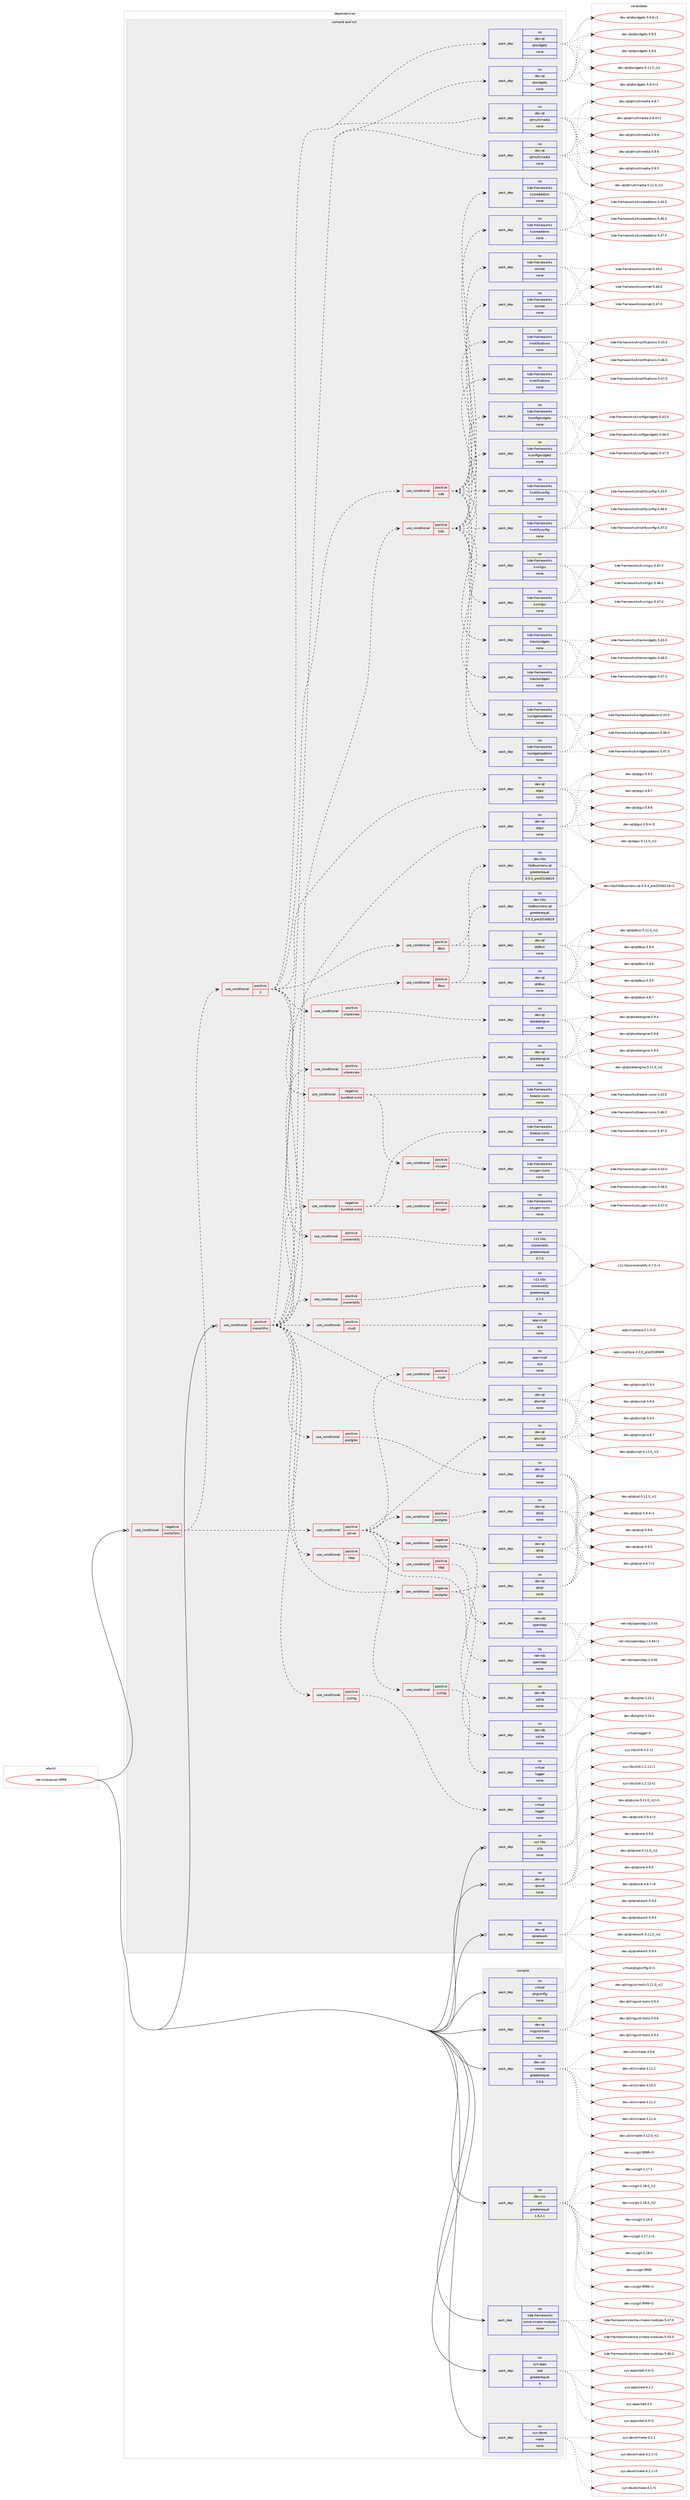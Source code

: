 digraph prolog {

# *************
# Graph options
# *************

newrank=true;
concentrate=true;
compound=true;
graph [rankdir=LR,fontname=Helvetica,fontsize=10,ranksep=1.5];#, ranksep=2.5, nodesep=0.2];
edge  [arrowhead=vee];
node  [fontname=Helvetica,fontsize=10];

# **********
# The ebuild
# **********

subgraph cluster_leftcol {
color=gray;
rank=same;
label=<<i>ebuild</i>>;
id [label="net-irc/quassel-9999", color=red, width=4, href="../net-irc/quassel-9999.svg"];
}

# ****************
# The dependencies
# ****************

subgraph cluster_midcol {
color=gray;
label=<<i>dependencies</i>>;
subgraph cluster_compile {
fillcolor="#eeeeee";
style=filled;
label=<<i>compile</i>>;
subgraph pack613 {
dependency869 [label=<<TABLE BORDER="0" CELLBORDER="1" CELLSPACING="0" CELLPADDING="4" WIDTH="220"><TR><TD ROWSPAN="6" CELLPADDING="30">pack_dep</TD></TR><TR><TD WIDTH="110">no</TD></TR><TR><TD>dev-qt</TD></TR><TR><TD>linguist-tools</TD></TR><TR><TD>none</TD></TR><TR><TD></TD></TR></TABLE>>, shape=none, color=blue];
}
id:e -> dependency869:w [weight=20,style="solid",arrowhead="vee"];
subgraph pack614 {
dependency870 [label=<<TABLE BORDER="0" CELLBORDER="1" CELLSPACING="0" CELLPADDING="4" WIDTH="220"><TR><TD ROWSPAN="6" CELLPADDING="30">pack_dep</TD></TR><TR><TD WIDTH="110">no</TD></TR><TR><TD>dev-util</TD></TR><TR><TD>cmake</TD></TR><TR><TD>greaterequal</TD></TR><TR><TD>3.9.6</TD></TR></TABLE>>, shape=none, color=blue];
}
id:e -> dependency870:w [weight=20,style="solid",arrowhead="vee"];
subgraph pack615 {
dependency871 [label=<<TABLE BORDER="0" CELLBORDER="1" CELLSPACING="0" CELLPADDING="4" WIDTH="220"><TR><TD ROWSPAN="6" CELLPADDING="30">pack_dep</TD></TR><TR><TD WIDTH="110">no</TD></TR><TR><TD>dev-vcs</TD></TR><TR><TD>git</TD></TR><TR><TD>greaterequal</TD></TR><TR><TD>1.8.2.1</TD></TR></TABLE>>, shape=none, color=blue];
}
id:e -> dependency871:w [weight=20,style="solid",arrowhead="vee"];
subgraph pack616 {
dependency872 [label=<<TABLE BORDER="0" CELLBORDER="1" CELLSPACING="0" CELLPADDING="4" WIDTH="220"><TR><TD ROWSPAN="6" CELLPADDING="30">pack_dep</TD></TR><TR><TD WIDTH="110">no</TD></TR><TR><TD>kde-frameworks</TD></TR><TR><TD>extra-cmake-modules</TD></TR><TR><TD>none</TD></TR><TR><TD></TD></TR></TABLE>>, shape=none, color=blue];
}
id:e -> dependency872:w [weight=20,style="solid",arrowhead="vee"];
subgraph pack617 {
dependency873 [label=<<TABLE BORDER="0" CELLBORDER="1" CELLSPACING="0" CELLPADDING="4" WIDTH="220"><TR><TD ROWSPAN="6" CELLPADDING="30">pack_dep</TD></TR><TR><TD WIDTH="110">no</TD></TR><TR><TD>sys-apps</TD></TR><TR><TD>sed</TD></TR><TR><TD>greaterequal</TD></TR><TR><TD>4</TD></TR></TABLE>>, shape=none, color=blue];
}
id:e -> dependency873:w [weight=20,style="solid",arrowhead="vee"];
subgraph pack618 {
dependency874 [label=<<TABLE BORDER="0" CELLBORDER="1" CELLSPACING="0" CELLPADDING="4" WIDTH="220"><TR><TD ROWSPAN="6" CELLPADDING="30">pack_dep</TD></TR><TR><TD WIDTH="110">no</TD></TR><TR><TD>sys-devel</TD></TR><TR><TD>make</TD></TR><TR><TD>none</TD></TR><TR><TD></TD></TR></TABLE>>, shape=none, color=blue];
}
id:e -> dependency874:w [weight=20,style="solid",arrowhead="vee"];
subgraph pack619 {
dependency875 [label=<<TABLE BORDER="0" CELLBORDER="1" CELLSPACING="0" CELLPADDING="4" WIDTH="220"><TR><TD ROWSPAN="6" CELLPADDING="30">pack_dep</TD></TR><TR><TD WIDTH="110">no</TD></TR><TR><TD>virtual</TD></TR><TR><TD>pkgconfig</TD></TR><TR><TD>none</TD></TR><TR><TD></TD></TR></TABLE>>, shape=none, color=blue];
}
id:e -> dependency875:w [weight=20,style="solid",arrowhead="vee"];
}
subgraph cluster_compileandrun {
fillcolor="#eeeeee";
style=filled;
label=<<i>compile and run</i>>;
subgraph cond246 {
dependency876 [label=<<TABLE BORDER="0" CELLBORDER="1" CELLSPACING="0" CELLPADDING="4"><TR><TD ROWSPAN="3" CELLPADDING="10">use_conditional</TD></TR><TR><TD>negative</TD></TR><TR><TD>monolithic</TD></TR></TABLE>>, shape=none, color=red];
subgraph cond247 {
dependency877 [label=<<TABLE BORDER="0" CELLBORDER="1" CELLSPACING="0" CELLPADDING="4"><TR><TD ROWSPAN="3" CELLPADDING="10">use_conditional</TD></TR><TR><TD>positive</TD></TR><TR><TD>server</TD></TR></TABLE>>, shape=none, color=red];
subgraph pack620 {
dependency878 [label=<<TABLE BORDER="0" CELLBORDER="1" CELLSPACING="0" CELLPADDING="4" WIDTH="220"><TR><TD ROWSPAN="6" CELLPADDING="30">pack_dep</TD></TR><TR><TD WIDTH="110">no</TD></TR><TR><TD>dev-qt</TD></TR><TR><TD>qtscript</TD></TR><TR><TD>none</TD></TR><TR><TD></TD></TR></TABLE>>, shape=none, color=blue];
}
dependency877:e -> dependency878:w [weight=20,style="dashed",arrowhead="vee"];
subgraph cond248 {
dependency879 [label=<<TABLE BORDER="0" CELLBORDER="1" CELLSPACING="0" CELLPADDING="4"><TR><TD ROWSPAN="3" CELLPADDING="10">use_conditional</TD></TR><TR><TD>positive</TD></TR><TR><TD>crypt</TD></TR></TABLE>>, shape=none, color=red];
subgraph pack621 {
dependency880 [label=<<TABLE BORDER="0" CELLBORDER="1" CELLSPACING="0" CELLPADDING="4" WIDTH="220"><TR><TD ROWSPAN="6" CELLPADDING="30">pack_dep</TD></TR><TR><TD WIDTH="110">no</TD></TR><TR><TD>app-crypt</TD></TR><TR><TD>qca</TD></TR><TR><TD>none</TD></TR><TR><TD></TD></TR></TABLE>>, shape=none, color=blue];
}
dependency879:e -> dependency880:w [weight=20,style="dashed",arrowhead="vee"];
}
dependency877:e -> dependency879:w [weight=20,style="dashed",arrowhead="vee"];
subgraph cond249 {
dependency881 [label=<<TABLE BORDER="0" CELLBORDER="1" CELLSPACING="0" CELLPADDING="4"><TR><TD ROWSPAN="3" CELLPADDING="10">use_conditional</TD></TR><TR><TD>positive</TD></TR><TR><TD>ldap</TD></TR></TABLE>>, shape=none, color=red];
subgraph pack622 {
dependency882 [label=<<TABLE BORDER="0" CELLBORDER="1" CELLSPACING="0" CELLPADDING="4" WIDTH="220"><TR><TD ROWSPAN="6" CELLPADDING="30">pack_dep</TD></TR><TR><TD WIDTH="110">no</TD></TR><TR><TD>net-nds</TD></TR><TR><TD>openldap</TD></TR><TR><TD>none</TD></TR><TR><TD></TD></TR></TABLE>>, shape=none, color=blue];
}
dependency881:e -> dependency882:w [weight=20,style="dashed",arrowhead="vee"];
}
dependency877:e -> dependency881:w [weight=20,style="dashed",arrowhead="vee"];
subgraph cond250 {
dependency883 [label=<<TABLE BORDER="0" CELLBORDER="1" CELLSPACING="0" CELLPADDING="4"><TR><TD ROWSPAN="3" CELLPADDING="10">use_conditional</TD></TR><TR><TD>positive</TD></TR><TR><TD>postgres</TD></TR></TABLE>>, shape=none, color=red];
subgraph pack623 {
dependency884 [label=<<TABLE BORDER="0" CELLBORDER="1" CELLSPACING="0" CELLPADDING="4" WIDTH="220"><TR><TD ROWSPAN="6" CELLPADDING="30">pack_dep</TD></TR><TR><TD WIDTH="110">no</TD></TR><TR><TD>dev-qt</TD></TR><TR><TD>qtsql</TD></TR><TR><TD>none</TD></TR><TR><TD></TD></TR></TABLE>>, shape=none, color=blue];
}
dependency883:e -> dependency884:w [weight=20,style="dashed",arrowhead="vee"];
}
dependency877:e -> dependency883:w [weight=20,style="dashed",arrowhead="vee"];
subgraph cond251 {
dependency885 [label=<<TABLE BORDER="0" CELLBORDER="1" CELLSPACING="0" CELLPADDING="4"><TR><TD ROWSPAN="3" CELLPADDING="10">use_conditional</TD></TR><TR><TD>negative</TD></TR><TR><TD>postgres</TD></TR></TABLE>>, shape=none, color=red];
subgraph pack624 {
dependency886 [label=<<TABLE BORDER="0" CELLBORDER="1" CELLSPACING="0" CELLPADDING="4" WIDTH="220"><TR><TD ROWSPAN="6" CELLPADDING="30">pack_dep</TD></TR><TR><TD WIDTH="110">no</TD></TR><TR><TD>dev-qt</TD></TR><TR><TD>qtsql</TD></TR><TR><TD>none</TD></TR><TR><TD></TD></TR></TABLE>>, shape=none, color=blue];
}
dependency885:e -> dependency886:w [weight=20,style="dashed",arrowhead="vee"];
subgraph pack625 {
dependency887 [label=<<TABLE BORDER="0" CELLBORDER="1" CELLSPACING="0" CELLPADDING="4" WIDTH="220"><TR><TD ROWSPAN="6" CELLPADDING="30">pack_dep</TD></TR><TR><TD WIDTH="110">no</TD></TR><TR><TD>dev-db</TD></TR><TR><TD>sqlite</TD></TR><TR><TD>none</TD></TR><TR><TD></TD></TR></TABLE>>, shape=none, color=blue];
}
dependency885:e -> dependency887:w [weight=20,style="dashed",arrowhead="vee"];
}
dependency877:e -> dependency885:w [weight=20,style="dashed",arrowhead="vee"];
subgraph cond252 {
dependency888 [label=<<TABLE BORDER="0" CELLBORDER="1" CELLSPACING="0" CELLPADDING="4"><TR><TD ROWSPAN="3" CELLPADDING="10">use_conditional</TD></TR><TR><TD>positive</TD></TR><TR><TD>syslog</TD></TR></TABLE>>, shape=none, color=red];
subgraph pack626 {
dependency889 [label=<<TABLE BORDER="0" CELLBORDER="1" CELLSPACING="0" CELLPADDING="4" WIDTH="220"><TR><TD ROWSPAN="6" CELLPADDING="30">pack_dep</TD></TR><TR><TD WIDTH="110">no</TD></TR><TR><TD>virtual</TD></TR><TR><TD>logger</TD></TR><TR><TD>none</TD></TR><TR><TD></TD></TR></TABLE>>, shape=none, color=blue];
}
dependency888:e -> dependency889:w [weight=20,style="dashed",arrowhead="vee"];
}
dependency877:e -> dependency888:w [weight=20,style="dashed",arrowhead="vee"];
}
dependency876:e -> dependency877:w [weight=20,style="dashed",arrowhead="vee"];
subgraph cond253 {
dependency890 [label=<<TABLE BORDER="0" CELLBORDER="1" CELLSPACING="0" CELLPADDING="4"><TR><TD ROWSPAN="3" CELLPADDING="10">use_conditional</TD></TR><TR><TD>positive</TD></TR><TR><TD>X</TD></TR></TABLE>>, shape=none, color=red];
subgraph pack627 {
dependency891 [label=<<TABLE BORDER="0" CELLBORDER="1" CELLSPACING="0" CELLPADDING="4" WIDTH="220"><TR><TD ROWSPAN="6" CELLPADDING="30">pack_dep</TD></TR><TR><TD WIDTH="110">no</TD></TR><TR><TD>dev-qt</TD></TR><TR><TD>qtgui</TD></TR><TR><TD>none</TD></TR><TR><TD></TD></TR></TABLE>>, shape=none, color=blue];
}
dependency890:e -> dependency891:w [weight=20,style="dashed",arrowhead="vee"];
subgraph pack628 {
dependency892 [label=<<TABLE BORDER="0" CELLBORDER="1" CELLSPACING="0" CELLPADDING="4" WIDTH="220"><TR><TD ROWSPAN="6" CELLPADDING="30">pack_dep</TD></TR><TR><TD WIDTH="110">no</TD></TR><TR><TD>dev-qt</TD></TR><TR><TD>qtmultimedia</TD></TR><TR><TD>none</TD></TR><TR><TD></TD></TR></TABLE>>, shape=none, color=blue];
}
dependency890:e -> dependency892:w [weight=20,style="dashed",arrowhead="vee"];
subgraph pack629 {
dependency893 [label=<<TABLE BORDER="0" CELLBORDER="1" CELLSPACING="0" CELLPADDING="4" WIDTH="220"><TR><TD ROWSPAN="6" CELLPADDING="30">pack_dep</TD></TR><TR><TD WIDTH="110">no</TD></TR><TR><TD>dev-qt</TD></TR><TR><TD>qtwidgets</TD></TR><TR><TD>none</TD></TR><TR><TD></TD></TR></TABLE>>, shape=none, color=blue];
}
dependency890:e -> dependency893:w [weight=20,style="dashed",arrowhead="vee"];
subgraph cond254 {
dependency894 [label=<<TABLE BORDER="0" CELLBORDER="1" CELLSPACING="0" CELLPADDING="4"><TR><TD ROWSPAN="3" CELLPADDING="10">use_conditional</TD></TR><TR><TD>negative</TD></TR><TR><TD>bundled-icons</TD></TR></TABLE>>, shape=none, color=red];
subgraph pack630 {
dependency895 [label=<<TABLE BORDER="0" CELLBORDER="1" CELLSPACING="0" CELLPADDING="4" WIDTH="220"><TR><TD ROWSPAN="6" CELLPADDING="30">pack_dep</TD></TR><TR><TD WIDTH="110">no</TD></TR><TR><TD>kde-frameworks</TD></TR><TR><TD>breeze-icons</TD></TR><TR><TD>none</TD></TR><TR><TD></TD></TR></TABLE>>, shape=none, color=blue];
}
dependency894:e -> dependency895:w [weight=20,style="dashed",arrowhead="vee"];
subgraph cond255 {
dependency896 [label=<<TABLE BORDER="0" CELLBORDER="1" CELLSPACING="0" CELLPADDING="4"><TR><TD ROWSPAN="3" CELLPADDING="10">use_conditional</TD></TR><TR><TD>positive</TD></TR><TR><TD>oxygen</TD></TR></TABLE>>, shape=none, color=red];
subgraph pack631 {
dependency897 [label=<<TABLE BORDER="0" CELLBORDER="1" CELLSPACING="0" CELLPADDING="4" WIDTH="220"><TR><TD ROWSPAN="6" CELLPADDING="30">pack_dep</TD></TR><TR><TD WIDTH="110">no</TD></TR><TR><TD>kde-frameworks</TD></TR><TR><TD>oxygen-icons</TD></TR><TR><TD>none</TD></TR><TR><TD></TD></TR></TABLE>>, shape=none, color=blue];
}
dependency896:e -> dependency897:w [weight=20,style="dashed",arrowhead="vee"];
}
dependency894:e -> dependency896:w [weight=20,style="dashed",arrowhead="vee"];
}
dependency890:e -> dependency894:w [weight=20,style="dashed",arrowhead="vee"];
subgraph cond256 {
dependency898 [label=<<TABLE BORDER="0" CELLBORDER="1" CELLSPACING="0" CELLPADDING="4"><TR><TD ROWSPAN="3" CELLPADDING="10">use_conditional</TD></TR><TR><TD>positive</TD></TR><TR><TD>dbus</TD></TR></TABLE>>, shape=none, color=red];
subgraph pack632 {
dependency899 [label=<<TABLE BORDER="0" CELLBORDER="1" CELLSPACING="0" CELLPADDING="4" WIDTH="220"><TR><TD ROWSPAN="6" CELLPADDING="30">pack_dep</TD></TR><TR><TD WIDTH="110">no</TD></TR><TR><TD>dev-libs</TD></TR><TR><TD>libdbusmenu-qt</TD></TR><TR><TD>greaterequal</TD></TR><TR><TD>0.9.3_pre20140619</TD></TR></TABLE>>, shape=none, color=blue];
}
dependency898:e -> dependency899:w [weight=20,style="dashed",arrowhead="vee"];
subgraph pack633 {
dependency900 [label=<<TABLE BORDER="0" CELLBORDER="1" CELLSPACING="0" CELLPADDING="4" WIDTH="220"><TR><TD ROWSPAN="6" CELLPADDING="30">pack_dep</TD></TR><TR><TD WIDTH="110">no</TD></TR><TR><TD>dev-qt</TD></TR><TR><TD>qtdbus</TD></TR><TR><TD>none</TD></TR><TR><TD></TD></TR></TABLE>>, shape=none, color=blue];
}
dependency898:e -> dependency900:w [weight=20,style="dashed",arrowhead="vee"];
}
dependency890:e -> dependency898:w [weight=20,style="dashed",arrowhead="vee"];
subgraph cond257 {
dependency901 [label=<<TABLE BORDER="0" CELLBORDER="1" CELLSPACING="0" CELLPADDING="4"><TR><TD ROWSPAN="3" CELLPADDING="10">use_conditional</TD></TR><TR><TD>positive</TD></TR><TR><TD>kde</TD></TR></TABLE>>, shape=none, color=red];
subgraph pack634 {
dependency902 [label=<<TABLE BORDER="0" CELLBORDER="1" CELLSPACING="0" CELLPADDING="4" WIDTH="220"><TR><TD ROWSPAN="6" CELLPADDING="30">pack_dep</TD></TR><TR><TD WIDTH="110">no</TD></TR><TR><TD>kde-frameworks</TD></TR><TR><TD>kconfigwidgets</TD></TR><TR><TD>none</TD></TR><TR><TD></TD></TR></TABLE>>, shape=none, color=blue];
}
dependency901:e -> dependency902:w [weight=20,style="dashed",arrowhead="vee"];
subgraph pack635 {
dependency903 [label=<<TABLE BORDER="0" CELLBORDER="1" CELLSPACING="0" CELLPADDING="4" WIDTH="220"><TR><TD ROWSPAN="6" CELLPADDING="30">pack_dep</TD></TR><TR><TD WIDTH="110">no</TD></TR><TR><TD>kde-frameworks</TD></TR><TR><TD>kcoreaddons</TD></TR><TR><TD>none</TD></TR><TR><TD></TD></TR></TABLE>>, shape=none, color=blue];
}
dependency901:e -> dependency903:w [weight=20,style="dashed",arrowhead="vee"];
subgraph pack636 {
dependency904 [label=<<TABLE BORDER="0" CELLBORDER="1" CELLSPACING="0" CELLPADDING="4" WIDTH="220"><TR><TD ROWSPAN="6" CELLPADDING="30">pack_dep</TD></TR><TR><TD WIDTH="110">no</TD></TR><TR><TD>kde-frameworks</TD></TR><TR><TD>knotifications</TD></TR><TR><TD>none</TD></TR><TR><TD></TD></TR></TABLE>>, shape=none, color=blue];
}
dependency901:e -> dependency904:w [weight=20,style="dashed",arrowhead="vee"];
subgraph pack637 {
dependency905 [label=<<TABLE BORDER="0" CELLBORDER="1" CELLSPACING="0" CELLPADDING="4" WIDTH="220"><TR><TD ROWSPAN="6" CELLPADDING="30">pack_dep</TD></TR><TR><TD WIDTH="110">no</TD></TR><TR><TD>kde-frameworks</TD></TR><TR><TD>knotifyconfig</TD></TR><TR><TD>none</TD></TR><TR><TD></TD></TR></TABLE>>, shape=none, color=blue];
}
dependency901:e -> dependency905:w [weight=20,style="dashed",arrowhead="vee"];
subgraph pack638 {
dependency906 [label=<<TABLE BORDER="0" CELLBORDER="1" CELLSPACING="0" CELLPADDING="4" WIDTH="220"><TR><TD ROWSPAN="6" CELLPADDING="30">pack_dep</TD></TR><TR><TD WIDTH="110">no</TD></TR><TR><TD>kde-frameworks</TD></TR><TR><TD>ktextwidgets</TD></TR><TR><TD>none</TD></TR><TR><TD></TD></TR></TABLE>>, shape=none, color=blue];
}
dependency901:e -> dependency906:w [weight=20,style="dashed",arrowhead="vee"];
subgraph pack639 {
dependency907 [label=<<TABLE BORDER="0" CELLBORDER="1" CELLSPACING="0" CELLPADDING="4" WIDTH="220"><TR><TD ROWSPAN="6" CELLPADDING="30">pack_dep</TD></TR><TR><TD WIDTH="110">no</TD></TR><TR><TD>kde-frameworks</TD></TR><TR><TD>kwidgetsaddons</TD></TR><TR><TD>none</TD></TR><TR><TD></TD></TR></TABLE>>, shape=none, color=blue];
}
dependency901:e -> dependency907:w [weight=20,style="dashed",arrowhead="vee"];
subgraph pack640 {
dependency908 [label=<<TABLE BORDER="0" CELLBORDER="1" CELLSPACING="0" CELLPADDING="4" WIDTH="220"><TR><TD ROWSPAN="6" CELLPADDING="30">pack_dep</TD></TR><TR><TD WIDTH="110">no</TD></TR><TR><TD>kde-frameworks</TD></TR><TR><TD>kxmlgui</TD></TR><TR><TD>none</TD></TR><TR><TD></TD></TR></TABLE>>, shape=none, color=blue];
}
dependency901:e -> dependency908:w [weight=20,style="dashed",arrowhead="vee"];
subgraph pack641 {
dependency909 [label=<<TABLE BORDER="0" CELLBORDER="1" CELLSPACING="0" CELLPADDING="4" WIDTH="220"><TR><TD ROWSPAN="6" CELLPADDING="30">pack_dep</TD></TR><TR><TD WIDTH="110">no</TD></TR><TR><TD>kde-frameworks</TD></TR><TR><TD>sonnet</TD></TR><TR><TD>none</TD></TR><TR><TD></TD></TR></TABLE>>, shape=none, color=blue];
}
dependency901:e -> dependency909:w [weight=20,style="dashed",arrowhead="vee"];
}
dependency890:e -> dependency901:w [weight=20,style="dashed",arrowhead="vee"];
subgraph cond258 {
dependency910 [label=<<TABLE BORDER="0" CELLBORDER="1" CELLSPACING="0" CELLPADDING="4"><TR><TD ROWSPAN="3" CELLPADDING="10">use_conditional</TD></TR><TR><TD>positive</TD></TR><TR><TD>snorenotify</TD></TR></TABLE>>, shape=none, color=red];
subgraph pack642 {
dependency911 [label=<<TABLE BORDER="0" CELLBORDER="1" CELLSPACING="0" CELLPADDING="4" WIDTH="220"><TR><TD ROWSPAN="6" CELLPADDING="30">pack_dep</TD></TR><TR><TD WIDTH="110">no</TD></TR><TR><TD>x11-libs</TD></TR><TR><TD>snorenotify</TD></TR><TR><TD>greaterequal</TD></TR><TR><TD>0.7.0</TD></TR></TABLE>>, shape=none, color=blue];
}
dependency910:e -> dependency911:w [weight=20,style="dashed",arrowhead="vee"];
}
dependency890:e -> dependency910:w [weight=20,style="dashed",arrowhead="vee"];
subgraph cond259 {
dependency912 [label=<<TABLE BORDER="0" CELLBORDER="1" CELLSPACING="0" CELLPADDING="4"><TR><TD ROWSPAN="3" CELLPADDING="10">use_conditional</TD></TR><TR><TD>positive</TD></TR><TR><TD>urlpreview</TD></TR></TABLE>>, shape=none, color=red];
subgraph pack643 {
dependency913 [label=<<TABLE BORDER="0" CELLBORDER="1" CELLSPACING="0" CELLPADDING="4" WIDTH="220"><TR><TD ROWSPAN="6" CELLPADDING="30">pack_dep</TD></TR><TR><TD WIDTH="110">no</TD></TR><TR><TD>dev-qt</TD></TR><TR><TD>qtwebengine</TD></TR><TR><TD>none</TD></TR><TR><TD></TD></TR></TABLE>>, shape=none, color=blue];
}
dependency912:e -> dependency913:w [weight=20,style="dashed",arrowhead="vee"];
}
dependency890:e -> dependency912:w [weight=20,style="dashed",arrowhead="vee"];
}
dependency876:e -> dependency890:w [weight=20,style="dashed",arrowhead="vee"];
}
id:e -> dependency876:w [weight=20,style="solid",arrowhead="odotvee"];
subgraph cond260 {
dependency914 [label=<<TABLE BORDER="0" CELLBORDER="1" CELLSPACING="0" CELLPADDING="4"><TR><TD ROWSPAN="3" CELLPADDING="10">use_conditional</TD></TR><TR><TD>positive</TD></TR><TR><TD>monolithic</TD></TR></TABLE>>, shape=none, color=red];
subgraph pack644 {
dependency915 [label=<<TABLE BORDER="0" CELLBORDER="1" CELLSPACING="0" CELLPADDING="4" WIDTH="220"><TR><TD ROWSPAN="6" CELLPADDING="30">pack_dep</TD></TR><TR><TD WIDTH="110">no</TD></TR><TR><TD>dev-qt</TD></TR><TR><TD>qtscript</TD></TR><TR><TD>none</TD></TR><TR><TD></TD></TR></TABLE>>, shape=none, color=blue];
}
dependency914:e -> dependency915:w [weight=20,style="dashed",arrowhead="vee"];
subgraph cond261 {
dependency916 [label=<<TABLE BORDER="0" CELLBORDER="1" CELLSPACING="0" CELLPADDING="4"><TR><TD ROWSPAN="3" CELLPADDING="10">use_conditional</TD></TR><TR><TD>positive</TD></TR><TR><TD>crypt</TD></TR></TABLE>>, shape=none, color=red];
subgraph pack645 {
dependency917 [label=<<TABLE BORDER="0" CELLBORDER="1" CELLSPACING="0" CELLPADDING="4" WIDTH="220"><TR><TD ROWSPAN="6" CELLPADDING="30">pack_dep</TD></TR><TR><TD WIDTH="110">no</TD></TR><TR><TD>app-crypt</TD></TR><TR><TD>qca</TD></TR><TR><TD>none</TD></TR><TR><TD></TD></TR></TABLE>>, shape=none, color=blue];
}
dependency916:e -> dependency917:w [weight=20,style="dashed",arrowhead="vee"];
}
dependency914:e -> dependency916:w [weight=20,style="dashed",arrowhead="vee"];
subgraph cond262 {
dependency918 [label=<<TABLE BORDER="0" CELLBORDER="1" CELLSPACING="0" CELLPADDING="4"><TR><TD ROWSPAN="3" CELLPADDING="10">use_conditional</TD></TR><TR><TD>positive</TD></TR><TR><TD>ldap</TD></TR></TABLE>>, shape=none, color=red];
subgraph pack646 {
dependency919 [label=<<TABLE BORDER="0" CELLBORDER="1" CELLSPACING="0" CELLPADDING="4" WIDTH="220"><TR><TD ROWSPAN="6" CELLPADDING="30">pack_dep</TD></TR><TR><TD WIDTH="110">no</TD></TR><TR><TD>net-nds</TD></TR><TR><TD>openldap</TD></TR><TR><TD>none</TD></TR><TR><TD></TD></TR></TABLE>>, shape=none, color=blue];
}
dependency918:e -> dependency919:w [weight=20,style="dashed",arrowhead="vee"];
}
dependency914:e -> dependency918:w [weight=20,style="dashed",arrowhead="vee"];
subgraph cond263 {
dependency920 [label=<<TABLE BORDER="0" CELLBORDER="1" CELLSPACING="0" CELLPADDING="4"><TR><TD ROWSPAN="3" CELLPADDING="10">use_conditional</TD></TR><TR><TD>positive</TD></TR><TR><TD>postgres</TD></TR></TABLE>>, shape=none, color=red];
subgraph pack647 {
dependency921 [label=<<TABLE BORDER="0" CELLBORDER="1" CELLSPACING="0" CELLPADDING="4" WIDTH="220"><TR><TD ROWSPAN="6" CELLPADDING="30">pack_dep</TD></TR><TR><TD WIDTH="110">no</TD></TR><TR><TD>dev-qt</TD></TR><TR><TD>qtsql</TD></TR><TR><TD>none</TD></TR><TR><TD></TD></TR></TABLE>>, shape=none, color=blue];
}
dependency920:e -> dependency921:w [weight=20,style="dashed",arrowhead="vee"];
}
dependency914:e -> dependency920:w [weight=20,style="dashed",arrowhead="vee"];
subgraph cond264 {
dependency922 [label=<<TABLE BORDER="0" CELLBORDER="1" CELLSPACING="0" CELLPADDING="4"><TR><TD ROWSPAN="3" CELLPADDING="10">use_conditional</TD></TR><TR><TD>negative</TD></TR><TR><TD>postgres</TD></TR></TABLE>>, shape=none, color=red];
subgraph pack648 {
dependency923 [label=<<TABLE BORDER="0" CELLBORDER="1" CELLSPACING="0" CELLPADDING="4" WIDTH="220"><TR><TD ROWSPAN="6" CELLPADDING="30">pack_dep</TD></TR><TR><TD WIDTH="110">no</TD></TR><TR><TD>dev-qt</TD></TR><TR><TD>qtsql</TD></TR><TR><TD>none</TD></TR><TR><TD></TD></TR></TABLE>>, shape=none, color=blue];
}
dependency922:e -> dependency923:w [weight=20,style="dashed",arrowhead="vee"];
subgraph pack649 {
dependency924 [label=<<TABLE BORDER="0" CELLBORDER="1" CELLSPACING="0" CELLPADDING="4" WIDTH="220"><TR><TD ROWSPAN="6" CELLPADDING="30">pack_dep</TD></TR><TR><TD WIDTH="110">no</TD></TR><TR><TD>dev-db</TD></TR><TR><TD>sqlite</TD></TR><TR><TD>none</TD></TR><TR><TD></TD></TR></TABLE>>, shape=none, color=blue];
}
dependency922:e -> dependency924:w [weight=20,style="dashed",arrowhead="vee"];
}
dependency914:e -> dependency922:w [weight=20,style="dashed",arrowhead="vee"];
subgraph cond265 {
dependency925 [label=<<TABLE BORDER="0" CELLBORDER="1" CELLSPACING="0" CELLPADDING="4"><TR><TD ROWSPAN="3" CELLPADDING="10">use_conditional</TD></TR><TR><TD>positive</TD></TR><TR><TD>syslog</TD></TR></TABLE>>, shape=none, color=red];
subgraph pack650 {
dependency926 [label=<<TABLE BORDER="0" CELLBORDER="1" CELLSPACING="0" CELLPADDING="4" WIDTH="220"><TR><TD ROWSPAN="6" CELLPADDING="30">pack_dep</TD></TR><TR><TD WIDTH="110">no</TD></TR><TR><TD>virtual</TD></TR><TR><TD>logger</TD></TR><TR><TD>none</TD></TR><TR><TD></TD></TR></TABLE>>, shape=none, color=blue];
}
dependency925:e -> dependency926:w [weight=20,style="dashed",arrowhead="vee"];
}
dependency914:e -> dependency925:w [weight=20,style="dashed",arrowhead="vee"];
subgraph pack651 {
dependency927 [label=<<TABLE BORDER="0" CELLBORDER="1" CELLSPACING="0" CELLPADDING="4" WIDTH="220"><TR><TD ROWSPAN="6" CELLPADDING="30">pack_dep</TD></TR><TR><TD WIDTH="110">no</TD></TR><TR><TD>dev-qt</TD></TR><TR><TD>qtgui</TD></TR><TR><TD>none</TD></TR><TR><TD></TD></TR></TABLE>>, shape=none, color=blue];
}
dependency914:e -> dependency927:w [weight=20,style="dashed",arrowhead="vee"];
subgraph pack652 {
dependency928 [label=<<TABLE BORDER="0" CELLBORDER="1" CELLSPACING="0" CELLPADDING="4" WIDTH="220"><TR><TD ROWSPAN="6" CELLPADDING="30">pack_dep</TD></TR><TR><TD WIDTH="110">no</TD></TR><TR><TD>dev-qt</TD></TR><TR><TD>qtmultimedia</TD></TR><TR><TD>none</TD></TR><TR><TD></TD></TR></TABLE>>, shape=none, color=blue];
}
dependency914:e -> dependency928:w [weight=20,style="dashed",arrowhead="vee"];
subgraph pack653 {
dependency929 [label=<<TABLE BORDER="0" CELLBORDER="1" CELLSPACING="0" CELLPADDING="4" WIDTH="220"><TR><TD ROWSPAN="6" CELLPADDING="30">pack_dep</TD></TR><TR><TD WIDTH="110">no</TD></TR><TR><TD>dev-qt</TD></TR><TR><TD>qtwidgets</TD></TR><TR><TD>none</TD></TR><TR><TD></TD></TR></TABLE>>, shape=none, color=blue];
}
dependency914:e -> dependency929:w [weight=20,style="dashed",arrowhead="vee"];
subgraph cond266 {
dependency930 [label=<<TABLE BORDER="0" CELLBORDER="1" CELLSPACING="0" CELLPADDING="4"><TR><TD ROWSPAN="3" CELLPADDING="10">use_conditional</TD></TR><TR><TD>negative</TD></TR><TR><TD>bundled-icons</TD></TR></TABLE>>, shape=none, color=red];
subgraph pack654 {
dependency931 [label=<<TABLE BORDER="0" CELLBORDER="1" CELLSPACING="0" CELLPADDING="4" WIDTH="220"><TR><TD ROWSPAN="6" CELLPADDING="30">pack_dep</TD></TR><TR><TD WIDTH="110">no</TD></TR><TR><TD>kde-frameworks</TD></TR><TR><TD>breeze-icons</TD></TR><TR><TD>none</TD></TR><TR><TD></TD></TR></TABLE>>, shape=none, color=blue];
}
dependency930:e -> dependency931:w [weight=20,style="dashed",arrowhead="vee"];
subgraph cond267 {
dependency932 [label=<<TABLE BORDER="0" CELLBORDER="1" CELLSPACING="0" CELLPADDING="4"><TR><TD ROWSPAN="3" CELLPADDING="10">use_conditional</TD></TR><TR><TD>positive</TD></TR><TR><TD>oxygen</TD></TR></TABLE>>, shape=none, color=red];
subgraph pack655 {
dependency933 [label=<<TABLE BORDER="0" CELLBORDER="1" CELLSPACING="0" CELLPADDING="4" WIDTH="220"><TR><TD ROWSPAN="6" CELLPADDING="30">pack_dep</TD></TR><TR><TD WIDTH="110">no</TD></TR><TR><TD>kde-frameworks</TD></TR><TR><TD>oxygen-icons</TD></TR><TR><TD>none</TD></TR><TR><TD></TD></TR></TABLE>>, shape=none, color=blue];
}
dependency932:e -> dependency933:w [weight=20,style="dashed",arrowhead="vee"];
}
dependency930:e -> dependency932:w [weight=20,style="dashed",arrowhead="vee"];
}
dependency914:e -> dependency930:w [weight=20,style="dashed",arrowhead="vee"];
subgraph cond268 {
dependency934 [label=<<TABLE BORDER="0" CELLBORDER="1" CELLSPACING="0" CELLPADDING="4"><TR><TD ROWSPAN="3" CELLPADDING="10">use_conditional</TD></TR><TR><TD>positive</TD></TR><TR><TD>dbus</TD></TR></TABLE>>, shape=none, color=red];
subgraph pack656 {
dependency935 [label=<<TABLE BORDER="0" CELLBORDER="1" CELLSPACING="0" CELLPADDING="4" WIDTH="220"><TR><TD ROWSPAN="6" CELLPADDING="30">pack_dep</TD></TR><TR><TD WIDTH="110">no</TD></TR><TR><TD>dev-libs</TD></TR><TR><TD>libdbusmenu-qt</TD></TR><TR><TD>greaterequal</TD></TR><TR><TD>0.9.3_pre20140619</TD></TR></TABLE>>, shape=none, color=blue];
}
dependency934:e -> dependency935:w [weight=20,style="dashed",arrowhead="vee"];
subgraph pack657 {
dependency936 [label=<<TABLE BORDER="0" CELLBORDER="1" CELLSPACING="0" CELLPADDING="4" WIDTH="220"><TR><TD ROWSPAN="6" CELLPADDING="30">pack_dep</TD></TR><TR><TD WIDTH="110">no</TD></TR><TR><TD>dev-qt</TD></TR><TR><TD>qtdbus</TD></TR><TR><TD>none</TD></TR><TR><TD></TD></TR></TABLE>>, shape=none, color=blue];
}
dependency934:e -> dependency936:w [weight=20,style="dashed",arrowhead="vee"];
}
dependency914:e -> dependency934:w [weight=20,style="dashed",arrowhead="vee"];
subgraph cond269 {
dependency937 [label=<<TABLE BORDER="0" CELLBORDER="1" CELLSPACING="0" CELLPADDING="4"><TR><TD ROWSPAN="3" CELLPADDING="10">use_conditional</TD></TR><TR><TD>positive</TD></TR><TR><TD>kde</TD></TR></TABLE>>, shape=none, color=red];
subgraph pack658 {
dependency938 [label=<<TABLE BORDER="0" CELLBORDER="1" CELLSPACING="0" CELLPADDING="4" WIDTH="220"><TR><TD ROWSPAN="6" CELLPADDING="30">pack_dep</TD></TR><TR><TD WIDTH="110">no</TD></TR><TR><TD>kde-frameworks</TD></TR><TR><TD>kconfigwidgets</TD></TR><TR><TD>none</TD></TR><TR><TD></TD></TR></TABLE>>, shape=none, color=blue];
}
dependency937:e -> dependency938:w [weight=20,style="dashed",arrowhead="vee"];
subgraph pack659 {
dependency939 [label=<<TABLE BORDER="0" CELLBORDER="1" CELLSPACING="0" CELLPADDING="4" WIDTH="220"><TR><TD ROWSPAN="6" CELLPADDING="30">pack_dep</TD></TR><TR><TD WIDTH="110">no</TD></TR><TR><TD>kde-frameworks</TD></TR><TR><TD>kcoreaddons</TD></TR><TR><TD>none</TD></TR><TR><TD></TD></TR></TABLE>>, shape=none, color=blue];
}
dependency937:e -> dependency939:w [weight=20,style="dashed",arrowhead="vee"];
subgraph pack660 {
dependency940 [label=<<TABLE BORDER="0" CELLBORDER="1" CELLSPACING="0" CELLPADDING="4" WIDTH="220"><TR><TD ROWSPAN="6" CELLPADDING="30">pack_dep</TD></TR><TR><TD WIDTH="110">no</TD></TR><TR><TD>kde-frameworks</TD></TR><TR><TD>knotifications</TD></TR><TR><TD>none</TD></TR><TR><TD></TD></TR></TABLE>>, shape=none, color=blue];
}
dependency937:e -> dependency940:w [weight=20,style="dashed",arrowhead="vee"];
subgraph pack661 {
dependency941 [label=<<TABLE BORDER="0" CELLBORDER="1" CELLSPACING="0" CELLPADDING="4" WIDTH="220"><TR><TD ROWSPAN="6" CELLPADDING="30">pack_dep</TD></TR><TR><TD WIDTH="110">no</TD></TR><TR><TD>kde-frameworks</TD></TR><TR><TD>knotifyconfig</TD></TR><TR><TD>none</TD></TR><TR><TD></TD></TR></TABLE>>, shape=none, color=blue];
}
dependency937:e -> dependency941:w [weight=20,style="dashed",arrowhead="vee"];
subgraph pack662 {
dependency942 [label=<<TABLE BORDER="0" CELLBORDER="1" CELLSPACING="0" CELLPADDING="4" WIDTH="220"><TR><TD ROWSPAN="6" CELLPADDING="30">pack_dep</TD></TR><TR><TD WIDTH="110">no</TD></TR><TR><TD>kde-frameworks</TD></TR><TR><TD>ktextwidgets</TD></TR><TR><TD>none</TD></TR><TR><TD></TD></TR></TABLE>>, shape=none, color=blue];
}
dependency937:e -> dependency942:w [weight=20,style="dashed",arrowhead="vee"];
subgraph pack663 {
dependency943 [label=<<TABLE BORDER="0" CELLBORDER="1" CELLSPACING="0" CELLPADDING="4" WIDTH="220"><TR><TD ROWSPAN="6" CELLPADDING="30">pack_dep</TD></TR><TR><TD WIDTH="110">no</TD></TR><TR><TD>kde-frameworks</TD></TR><TR><TD>kwidgetsaddons</TD></TR><TR><TD>none</TD></TR><TR><TD></TD></TR></TABLE>>, shape=none, color=blue];
}
dependency937:e -> dependency943:w [weight=20,style="dashed",arrowhead="vee"];
subgraph pack664 {
dependency944 [label=<<TABLE BORDER="0" CELLBORDER="1" CELLSPACING="0" CELLPADDING="4" WIDTH="220"><TR><TD ROWSPAN="6" CELLPADDING="30">pack_dep</TD></TR><TR><TD WIDTH="110">no</TD></TR><TR><TD>kde-frameworks</TD></TR><TR><TD>kxmlgui</TD></TR><TR><TD>none</TD></TR><TR><TD></TD></TR></TABLE>>, shape=none, color=blue];
}
dependency937:e -> dependency944:w [weight=20,style="dashed",arrowhead="vee"];
subgraph pack665 {
dependency945 [label=<<TABLE BORDER="0" CELLBORDER="1" CELLSPACING="0" CELLPADDING="4" WIDTH="220"><TR><TD ROWSPAN="6" CELLPADDING="30">pack_dep</TD></TR><TR><TD WIDTH="110">no</TD></TR><TR><TD>kde-frameworks</TD></TR><TR><TD>sonnet</TD></TR><TR><TD>none</TD></TR><TR><TD></TD></TR></TABLE>>, shape=none, color=blue];
}
dependency937:e -> dependency945:w [weight=20,style="dashed",arrowhead="vee"];
}
dependency914:e -> dependency937:w [weight=20,style="dashed",arrowhead="vee"];
subgraph cond270 {
dependency946 [label=<<TABLE BORDER="0" CELLBORDER="1" CELLSPACING="0" CELLPADDING="4"><TR><TD ROWSPAN="3" CELLPADDING="10">use_conditional</TD></TR><TR><TD>positive</TD></TR><TR><TD>snorenotify</TD></TR></TABLE>>, shape=none, color=red];
subgraph pack666 {
dependency947 [label=<<TABLE BORDER="0" CELLBORDER="1" CELLSPACING="0" CELLPADDING="4" WIDTH="220"><TR><TD ROWSPAN="6" CELLPADDING="30">pack_dep</TD></TR><TR><TD WIDTH="110">no</TD></TR><TR><TD>x11-libs</TD></TR><TR><TD>snorenotify</TD></TR><TR><TD>greaterequal</TD></TR><TR><TD>0.7.0</TD></TR></TABLE>>, shape=none, color=blue];
}
dependency946:e -> dependency947:w [weight=20,style="dashed",arrowhead="vee"];
}
dependency914:e -> dependency946:w [weight=20,style="dashed",arrowhead="vee"];
subgraph cond271 {
dependency948 [label=<<TABLE BORDER="0" CELLBORDER="1" CELLSPACING="0" CELLPADDING="4"><TR><TD ROWSPAN="3" CELLPADDING="10">use_conditional</TD></TR><TR><TD>positive</TD></TR><TR><TD>urlpreview</TD></TR></TABLE>>, shape=none, color=red];
subgraph pack667 {
dependency949 [label=<<TABLE BORDER="0" CELLBORDER="1" CELLSPACING="0" CELLPADDING="4" WIDTH="220"><TR><TD ROWSPAN="6" CELLPADDING="30">pack_dep</TD></TR><TR><TD WIDTH="110">no</TD></TR><TR><TD>dev-qt</TD></TR><TR><TD>qtwebengine</TD></TR><TR><TD>none</TD></TR><TR><TD></TD></TR></TABLE>>, shape=none, color=blue];
}
dependency948:e -> dependency949:w [weight=20,style="dashed",arrowhead="vee"];
}
dependency914:e -> dependency948:w [weight=20,style="dashed",arrowhead="vee"];
}
id:e -> dependency914:w [weight=20,style="solid",arrowhead="odotvee"];
subgraph pack668 {
dependency950 [label=<<TABLE BORDER="0" CELLBORDER="1" CELLSPACING="0" CELLPADDING="4" WIDTH="220"><TR><TD ROWSPAN="6" CELLPADDING="30">pack_dep</TD></TR><TR><TD WIDTH="110">no</TD></TR><TR><TD>dev-qt</TD></TR><TR><TD>qtcore</TD></TR><TR><TD>none</TD></TR><TR><TD></TD></TR></TABLE>>, shape=none, color=blue];
}
id:e -> dependency950:w [weight=20,style="solid",arrowhead="odotvee"];
subgraph pack669 {
dependency951 [label=<<TABLE BORDER="0" CELLBORDER="1" CELLSPACING="0" CELLPADDING="4" WIDTH="220"><TR><TD ROWSPAN="6" CELLPADDING="30">pack_dep</TD></TR><TR><TD WIDTH="110">no</TD></TR><TR><TD>dev-qt</TD></TR><TR><TD>qtnetwork</TD></TR><TR><TD>none</TD></TR><TR><TD></TD></TR></TABLE>>, shape=none, color=blue];
}
id:e -> dependency951:w [weight=20,style="solid",arrowhead="odotvee"];
subgraph pack670 {
dependency952 [label=<<TABLE BORDER="0" CELLBORDER="1" CELLSPACING="0" CELLPADDING="4" WIDTH="220"><TR><TD ROWSPAN="6" CELLPADDING="30">pack_dep</TD></TR><TR><TD WIDTH="110">no</TD></TR><TR><TD>sys-libs</TD></TR><TR><TD>zlib</TD></TR><TR><TD>none</TD></TR><TR><TD></TD></TR></TABLE>>, shape=none, color=blue];
}
id:e -> dependency952:w [weight=20,style="solid",arrowhead="odotvee"];
}
subgraph cluster_run {
fillcolor="#eeeeee";
style=filled;
label=<<i>run</i>>;
}
}

# **************
# The candidates
# **************

subgraph cluster_choices {
rank=same;
color=gray;
label=<<i>candidates</i>>;

subgraph choice613 {
color=black;
nodesep=1;
choice100101118451131164710810511010311710511511645116111111108115455346574653 [label="dev-qt/linguist-tools-5.9.5", color=red, width=4,href="../dev-qt/linguist-tools-5.9.5.svg"];
choice10010111845113116471081051101031171051151164511611111110811545534649494648951149950 [label="dev-qt/linguist-tools-5.11.0_rc2", color=red, width=4,href="../dev-qt/linguist-tools-5.11.0_rc2.svg"];
choice100101118451131164710810511010311710511511645116111111108115455346574652 [label="dev-qt/linguist-tools-5.9.4", color=red, width=4,href="../dev-qt/linguist-tools-5.9.4.svg"];
choice100101118451131164710810511010311710511511645116111111108115455346574654 [label="dev-qt/linguist-tools-5.9.6", color=red, width=4,href="../dev-qt/linguist-tools-5.9.6.svg"];
dependency869:e -> choice100101118451131164710810511010311710511511645116111111108115455346574653:w [style=dotted,weight="100"];
dependency869:e -> choice10010111845113116471081051101031171051151164511611111110811545534649494648951149950:w [style=dotted,weight="100"];
dependency869:e -> choice100101118451131164710810511010311710511511645116111111108115455346574652:w [style=dotted,weight="100"];
dependency869:e -> choice100101118451131164710810511010311710511511645116111111108115455346574654:w [style=dotted,weight="100"];
}
subgraph choice614 {
color=black;
nodesep=1;
choice1001011184511711610510847991099710710145514649494650 [label="dev-util/cmake-3.11.2", color=red, width=4,href="../dev-util/cmake-3.11.2.svg"];
choice1001011184511711610510847991099710710145514649484651 [label="dev-util/cmake-3.10.3", color=red, width=4,href="../dev-util/cmake-3.10.3.svg"];
choice1001011184511711610510847991099710710145514649494651 [label="dev-util/cmake-3.11.3", color=red, width=4,href="../dev-util/cmake-3.11.3.svg"];
choice1001011184511711610510847991099710710145514649494652 [label="dev-util/cmake-3.11.4", color=red, width=4,href="../dev-util/cmake-3.11.4.svg"];
choice1001011184511711610510847991099710710145514649504648951149949 [label="dev-util/cmake-3.12.0_rc1", color=red, width=4,href="../dev-util/cmake-3.12.0_rc1.svg"];
choice10010111845117116105108479910997107101455146574654 [label="dev-util/cmake-3.9.6", color=red, width=4,href="../dev-util/cmake-3.9.6.svg"];
dependency870:e -> choice1001011184511711610510847991099710710145514649494650:w [style=dotted,weight="100"];
dependency870:e -> choice1001011184511711610510847991099710710145514649484651:w [style=dotted,weight="100"];
dependency870:e -> choice1001011184511711610510847991099710710145514649494651:w [style=dotted,weight="100"];
dependency870:e -> choice1001011184511711610510847991099710710145514649494652:w [style=dotted,weight="100"];
dependency870:e -> choice1001011184511711610510847991099710710145514649504648951149949:w [style=dotted,weight="100"];
dependency870:e -> choice10010111845117116105108479910997107101455146574654:w [style=dotted,weight="100"];
}
subgraph choice615 {
color=black;
nodesep=1;
choice10010111845118991154710310511645504649554649 [label="dev-vcs/git-2.17.1", color=red, width=4,href="../dev-vcs/git-2.17.1.svg"];
choice10010111845118991154710310511645504649564648951149949 [label="dev-vcs/git-2.18.0_rc1", color=red, width=4,href="../dev-vcs/git-2.18.0_rc1.svg"];
choice10010111845118991154710310511645504649564648951149950 [label="dev-vcs/git-2.18.0_rc2", color=red, width=4,href="../dev-vcs/git-2.18.0_rc2.svg"];
choice10010111845118991154710310511645504649544652 [label="dev-vcs/git-2.16.4", color=red, width=4,href="../dev-vcs/git-2.16.4.svg"];
choice100101118451189911547103105116455046495546494511449 [label="dev-vcs/git-2.17.1-r1", color=red, width=4,href="../dev-vcs/git-2.17.1-r1.svg"];
choice10010111845118991154710310511645504649564648 [label="dev-vcs/git-2.18.0", color=red, width=4,href="../dev-vcs/git-2.18.0.svg"];
choice1001011184511899115471031051164557575757 [label="dev-vcs/git-9999", color=red, width=4,href="../dev-vcs/git-9999.svg"];
choice10010111845118991154710310511645575757574511449 [label="dev-vcs/git-9999-r1", color=red, width=4,href="../dev-vcs/git-9999-r1.svg"];
choice10010111845118991154710310511645575757574511450 [label="dev-vcs/git-9999-r2", color=red, width=4,href="../dev-vcs/git-9999-r2.svg"];
choice10010111845118991154710310511645575757574511451 [label="dev-vcs/git-9999-r3", color=red, width=4,href="../dev-vcs/git-9999-r3.svg"];
dependency871:e -> choice10010111845118991154710310511645504649554649:w [style=dotted,weight="100"];
dependency871:e -> choice10010111845118991154710310511645504649564648951149949:w [style=dotted,weight="100"];
dependency871:e -> choice10010111845118991154710310511645504649564648951149950:w [style=dotted,weight="100"];
dependency871:e -> choice10010111845118991154710310511645504649544652:w [style=dotted,weight="100"];
dependency871:e -> choice100101118451189911547103105116455046495546494511449:w [style=dotted,weight="100"];
dependency871:e -> choice10010111845118991154710310511645504649564648:w [style=dotted,weight="100"];
dependency871:e -> choice1001011184511899115471031051164557575757:w [style=dotted,weight="100"];
dependency871:e -> choice10010111845118991154710310511645575757574511449:w [style=dotted,weight="100"];
dependency871:e -> choice10010111845118991154710310511645575757574511450:w [style=dotted,weight="100"];
dependency871:e -> choice10010111845118991154710310511645575757574511451:w [style=dotted,weight="100"];
}
subgraph choice616 {
color=black;
nodesep=1;
choice107100101451021149710910111911111410711547101120116114974599109971071014510911110011710810111545534652514648 [label="kde-frameworks/extra-cmake-modules-5.43.0", color=red, width=4,href="../kde-frameworks/extra-cmake-modules-5.43.0.svg"];
choice107100101451021149710910111911111410711547101120116114974599109971071014510911110011710810111545534652544648 [label="kde-frameworks/extra-cmake-modules-5.46.0", color=red, width=4,href="../kde-frameworks/extra-cmake-modules-5.46.0.svg"];
choice107100101451021149710910111911111410711547101120116114974599109971071014510911110011710810111545534652554648 [label="kde-frameworks/extra-cmake-modules-5.47.0", color=red, width=4,href="../kde-frameworks/extra-cmake-modules-5.47.0.svg"];
dependency872:e -> choice107100101451021149710910111911111410711547101120116114974599109971071014510911110011710810111545534652514648:w [style=dotted,weight="100"];
dependency872:e -> choice107100101451021149710910111911111410711547101120116114974599109971071014510911110011710810111545534652544648:w [style=dotted,weight="100"];
dependency872:e -> choice107100101451021149710910111911111410711547101120116114974599109971071014510911110011710810111545534652554648:w [style=dotted,weight="100"];
}
subgraph choice617 {
color=black;
nodesep=1;
choice115121115459711211211547115101100455246514511449 [label="sys-apps/sed-4.3-r1", color=red, width=4,href="../sys-apps/sed-4.3-r1.svg"];
choice115121115459711211211547115101100455246524511449 [label="sys-apps/sed-4.4-r1", color=red, width=4,href="../sys-apps/sed-4.4-r1.svg"];
choice115121115459711211211547115101100455246504650 [label="sys-apps/sed-4.2.2", color=red, width=4,href="../sys-apps/sed-4.2.2.svg"];
choice11512111545971121121154711510110045524653 [label="sys-apps/sed-4.5", color=red, width=4,href="../sys-apps/sed-4.5.svg"];
dependency873:e -> choice115121115459711211211547115101100455246514511449:w [style=dotted,weight="100"];
dependency873:e -> choice115121115459711211211547115101100455246524511449:w [style=dotted,weight="100"];
dependency873:e -> choice115121115459711211211547115101100455246504650:w [style=dotted,weight="100"];
dependency873:e -> choice11512111545971121121154711510110045524653:w [style=dotted,weight="100"];
}
subgraph choice618 {
color=black;
nodesep=1;
choice115121115451001011181011084710997107101455246494511449 [label="sys-devel/make-4.1-r1", color=red, width=4,href="../sys-devel/make-4.1-r1.svg"];
choice115121115451001011181011084710997107101455246504649 [label="sys-devel/make-4.2.1", color=red, width=4,href="../sys-devel/make-4.2.1.svg"];
choice1151211154510010111810110847109971071014552465046494511450 [label="sys-devel/make-4.2.1-r2", color=red, width=4,href="../sys-devel/make-4.2.1-r2.svg"];
choice1151211154510010111810110847109971071014552465046494511451 [label="sys-devel/make-4.2.1-r3", color=red, width=4,href="../sys-devel/make-4.2.1-r3.svg"];
dependency874:e -> choice115121115451001011181011084710997107101455246494511449:w [style=dotted,weight="100"];
dependency874:e -> choice115121115451001011181011084710997107101455246504649:w [style=dotted,weight="100"];
dependency874:e -> choice1151211154510010111810110847109971071014552465046494511450:w [style=dotted,weight="100"];
dependency874:e -> choice1151211154510010111810110847109971071014552465046494511451:w [style=dotted,weight="100"];
}
subgraph choice619 {
color=black;
nodesep=1;
choice11810511411611797108471121071039911111010210510345484511449 [label="virtual/pkgconfig-0-r1", color=red, width=4,href="../virtual/pkgconfig-0-r1.svg"];
dependency875:e -> choice11810511411611797108471121071039911111010210510345484511449:w [style=dotted,weight="100"];
}
subgraph choice620 {
color=black;
nodesep=1;
choice100101118451131164711311611599114105112116455346574653 [label="dev-qt/qtscript-5.9.5", color=red, width=4,href="../dev-qt/qtscript-5.9.5.svg"];
choice100101118451131164711311611599114105112116455246564655 [label="dev-qt/qtscript-4.8.7", color=red, width=4,href="../dev-qt/qtscript-4.8.7.svg"];
choice10010111845113116471131161159911410511211645534649494648951149950 [label="dev-qt/qtscript-5.11.0_rc2", color=red, width=4,href="../dev-qt/qtscript-5.11.0_rc2.svg"];
choice100101118451131164711311611599114105112116455346574652 [label="dev-qt/qtscript-5.9.4", color=red, width=4,href="../dev-qt/qtscript-5.9.4.svg"];
choice100101118451131164711311611599114105112116455346574654 [label="dev-qt/qtscript-5.9.6", color=red, width=4,href="../dev-qt/qtscript-5.9.6.svg"];
dependency878:e -> choice100101118451131164711311611599114105112116455346574653:w [style=dotted,weight="100"];
dependency878:e -> choice100101118451131164711311611599114105112116455246564655:w [style=dotted,weight="100"];
dependency878:e -> choice10010111845113116471131161159911410511211645534649494648951149950:w [style=dotted,weight="100"];
dependency878:e -> choice100101118451131164711311611599114105112116455346574652:w [style=dotted,weight="100"];
dependency878:e -> choice100101118451131164711311611599114105112116455346574654:w [style=dotted,weight="100"];
}
subgraph choice621 {
color=black;
nodesep=1;
choice9711211245991141211121164711399974550464946514511450 [label="app-crypt/qca-2.1.3-r2", color=red, width=4,href="../app-crypt/qca-2.1.3-r2.svg"];
choice971121124599114121112116471139997455046504648951121141015048495648544854 [label="app-crypt/qca-2.2.0_pre20180606", color=red, width=4,href="../app-crypt/qca-2.2.0_pre20180606.svg"];
dependency880:e -> choice9711211245991141211121164711399974550464946514511450:w [style=dotted,weight="100"];
dependency880:e -> choice971121124599114121112116471139997455046504648951121141015048495648544854:w [style=dotted,weight="100"];
}
subgraph choice622 {
color=black;
nodesep=1;
choice11010111645110100115471111121011101081009711245504652465252 [label="net-nds/openldap-2.4.44", color=red, width=4,href="../net-nds/openldap-2.4.44.svg"];
choice110101116451101001154711111210111010810097112455046524652524511449 [label="net-nds/openldap-2.4.44-r1", color=red, width=4,href="../net-nds/openldap-2.4.44-r1.svg"];
choice11010111645110100115471111121011101081009711245504652465253 [label="net-nds/openldap-2.4.45", color=red, width=4,href="../net-nds/openldap-2.4.45.svg"];
dependency882:e -> choice11010111645110100115471111121011101081009711245504652465252:w [style=dotted,weight="100"];
dependency882:e -> choice110101116451101001154711111210111010810097112455046524652524511449:w [style=dotted,weight="100"];
dependency882:e -> choice11010111645110100115471111121011101081009711245504652465253:w [style=dotted,weight="100"];
}
subgraph choice623 {
color=black;
nodesep=1;
choice1001011184511311647113116115113108455346574653 [label="dev-qt/qtsql-5.9.5", color=red, width=4,href="../dev-qt/qtsql-5.9.5.svg"];
choice10010111845113116471131161151131084552465646554511449 [label="dev-qt/qtsql-4.8.7-r1", color=red, width=4,href="../dev-qt/qtsql-4.8.7-r1.svg"];
choice100101118451131164711311611511310845534649494648951149950 [label="dev-qt/qtsql-5.11.0_rc2", color=red, width=4,href="../dev-qt/qtsql-5.11.0_rc2.svg"];
choice10010111845113116471131161151131084553465746524511449 [label="dev-qt/qtsql-5.9.4-r1", color=red, width=4,href="../dev-qt/qtsql-5.9.4-r1.svg"];
choice1001011184511311647113116115113108455346574654 [label="dev-qt/qtsql-5.9.6", color=red, width=4,href="../dev-qt/qtsql-5.9.6.svg"];
dependency884:e -> choice1001011184511311647113116115113108455346574653:w [style=dotted,weight="100"];
dependency884:e -> choice10010111845113116471131161151131084552465646554511449:w [style=dotted,weight="100"];
dependency884:e -> choice100101118451131164711311611511310845534649494648951149950:w [style=dotted,weight="100"];
dependency884:e -> choice10010111845113116471131161151131084553465746524511449:w [style=dotted,weight="100"];
dependency884:e -> choice1001011184511311647113116115113108455346574654:w [style=dotted,weight="100"];
}
subgraph choice624 {
color=black;
nodesep=1;
choice1001011184511311647113116115113108455346574653 [label="dev-qt/qtsql-5.9.5", color=red, width=4,href="../dev-qt/qtsql-5.9.5.svg"];
choice10010111845113116471131161151131084552465646554511449 [label="dev-qt/qtsql-4.8.7-r1", color=red, width=4,href="../dev-qt/qtsql-4.8.7-r1.svg"];
choice100101118451131164711311611511310845534649494648951149950 [label="dev-qt/qtsql-5.11.0_rc2", color=red, width=4,href="../dev-qt/qtsql-5.11.0_rc2.svg"];
choice10010111845113116471131161151131084553465746524511449 [label="dev-qt/qtsql-5.9.4-r1", color=red, width=4,href="../dev-qt/qtsql-5.9.4-r1.svg"];
choice1001011184511311647113116115113108455346574654 [label="dev-qt/qtsql-5.9.6", color=red, width=4,href="../dev-qt/qtsql-5.9.6.svg"];
dependency886:e -> choice1001011184511311647113116115113108455346574653:w [style=dotted,weight="100"];
dependency886:e -> choice10010111845113116471131161151131084552465646554511449:w [style=dotted,weight="100"];
dependency886:e -> choice100101118451131164711311611511310845534649494648951149950:w [style=dotted,weight="100"];
dependency886:e -> choice10010111845113116471131161151131084553465746524511449:w [style=dotted,weight="100"];
dependency886:e -> choice1001011184511311647113116115113108455346574654:w [style=dotted,weight="100"];
}
subgraph choice625 {
color=black;
nodesep=1;
choice10010111845100984711511310810511610145514650514649 [label="dev-db/sqlite-3.23.1", color=red, width=4,href="../dev-db/sqlite-3.23.1.svg"];
choice10010111845100984711511310810511610145514650524648 [label="dev-db/sqlite-3.24.0", color=red, width=4,href="../dev-db/sqlite-3.24.0.svg"];
dependency887:e -> choice10010111845100984711511310810511610145514650514649:w [style=dotted,weight="100"];
dependency887:e -> choice10010111845100984711511310810511610145514650524648:w [style=dotted,weight="100"];
}
subgraph choice626 {
color=black;
nodesep=1;
choice11810511411611797108471081111031031011144548 [label="virtual/logger-0", color=red, width=4,href="../virtual/logger-0.svg"];
dependency889:e -> choice11810511411611797108471081111031031011144548:w [style=dotted,weight="100"];
}
subgraph choice627 {
color=black;
nodesep=1;
choice1001011184511311647113116103117105455346574653 [label="dev-qt/qtgui-5.9.5", color=red, width=4,href="../dev-qt/qtgui-5.9.5.svg"];
choice1001011184511311647113116103117105455246564655 [label="dev-qt/qtgui-4.8.7", color=red, width=4,href="../dev-qt/qtgui-4.8.7.svg"];
choice100101118451131164711311610311710545534649494648951149950 [label="dev-qt/qtgui-5.11.0_rc2", color=red, width=4,href="../dev-qt/qtgui-5.11.0_rc2.svg"];
choice10010111845113116471131161031171054553465746524511451 [label="dev-qt/qtgui-5.9.4-r3", color=red, width=4,href="../dev-qt/qtgui-5.9.4-r3.svg"];
choice1001011184511311647113116103117105455346574654 [label="dev-qt/qtgui-5.9.6", color=red, width=4,href="../dev-qt/qtgui-5.9.6.svg"];
dependency891:e -> choice1001011184511311647113116103117105455346574653:w [style=dotted,weight="100"];
dependency891:e -> choice1001011184511311647113116103117105455246564655:w [style=dotted,weight="100"];
dependency891:e -> choice100101118451131164711311610311710545534649494648951149950:w [style=dotted,weight="100"];
dependency891:e -> choice10010111845113116471131161031171054553465746524511451:w [style=dotted,weight="100"];
dependency891:e -> choice1001011184511311647113116103117105455346574654:w [style=dotted,weight="100"];
}
subgraph choice628 {
color=black;
nodesep=1;
choice100101118451131164711311610911710811610510910110010597455346574653 [label="dev-qt/qtmultimedia-5.9.5", color=red, width=4,href="../dev-qt/qtmultimedia-5.9.5.svg"];
choice100101118451131164711311610911710811610510910110010597455246564655 [label="dev-qt/qtmultimedia-4.8.7", color=red, width=4,href="../dev-qt/qtmultimedia-4.8.7.svg"];
choice10010111845113116471131161091171081161051091011001059745534649494648951149950 [label="dev-qt/qtmultimedia-5.11.0_rc2", color=red, width=4,href="../dev-qt/qtmultimedia-5.11.0_rc2.svg"];
choice100101118451131164711311610911710811610510910110010597455346574652 [label="dev-qt/qtmultimedia-5.9.4", color=red, width=4,href="../dev-qt/qtmultimedia-5.9.4.svg"];
choice1001011184511311647113116109117108116105109101100105974553465746524511449 [label="dev-qt/qtmultimedia-5.9.4-r1", color=red, width=4,href="../dev-qt/qtmultimedia-5.9.4-r1.svg"];
choice100101118451131164711311610911710811610510910110010597455346574654 [label="dev-qt/qtmultimedia-5.9.6", color=red, width=4,href="../dev-qt/qtmultimedia-5.9.6.svg"];
dependency892:e -> choice100101118451131164711311610911710811610510910110010597455346574653:w [style=dotted,weight="100"];
dependency892:e -> choice100101118451131164711311610911710811610510910110010597455246564655:w [style=dotted,weight="100"];
dependency892:e -> choice10010111845113116471131161091171081161051091011001059745534649494648951149950:w [style=dotted,weight="100"];
dependency892:e -> choice100101118451131164711311610911710811610510910110010597455346574652:w [style=dotted,weight="100"];
dependency892:e -> choice1001011184511311647113116109117108116105109101100105974553465746524511449:w [style=dotted,weight="100"];
dependency892:e -> choice100101118451131164711311610911710811610510910110010597455346574654:w [style=dotted,weight="100"];
}
subgraph choice629 {
color=black;
nodesep=1;
choice1001011184511311647113116119105100103101116115455346574653 [label="dev-qt/qtwidgets-5.9.5", color=red, width=4,href="../dev-qt/qtwidgets-5.9.5.svg"];
choice1001011184511311647113116119105100103101116115455346574654 [label="dev-qt/qtwidgets-5.9.6", color=red, width=4,href="../dev-qt/qtwidgets-5.9.6.svg"];
choice100101118451131164711311611910510010310111611545534649494648951149950 [label="dev-qt/qtwidgets-5.11.0_rc2", color=red, width=4,href="../dev-qt/qtwidgets-5.11.0_rc2.svg"];
choice10010111845113116471131161191051001031011161154553465746524511449 [label="dev-qt/qtwidgets-5.9.4-r1", color=red, width=4,href="../dev-qt/qtwidgets-5.9.4-r1.svg"];
choice10010111845113116471131161191051001031011161154553465746544511449 [label="dev-qt/qtwidgets-5.9.6-r1", color=red, width=4,href="../dev-qt/qtwidgets-5.9.6-r1.svg"];
dependency893:e -> choice1001011184511311647113116119105100103101116115455346574653:w [style=dotted,weight="100"];
dependency893:e -> choice1001011184511311647113116119105100103101116115455346574654:w [style=dotted,weight="100"];
dependency893:e -> choice100101118451131164711311611910510010310111611545534649494648951149950:w [style=dotted,weight="100"];
dependency893:e -> choice10010111845113116471131161191051001031011161154553465746524511449:w [style=dotted,weight="100"];
dependency893:e -> choice10010111845113116471131161191051001031011161154553465746544511449:w [style=dotted,weight="100"];
}
subgraph choice630 {
color=black;
nodesep=1;
choice10710010145102114971091011191111141071154798114101101122101451059911111011545534652514648 [label="kde-frameworks/breeze-icons-5.43.0", color=red, width=4,href="../kde-frameworks/breeze-icons-5.43.0.svg"];
choice10710010145102114971091011191111141071154798114101101122101451059911111011545534652544648 [label="kde-frameworks/breeze-icons-5.46.0", color=red, width=4,href="../kde-frameworks/breeze-icons-5.46.0.svg"];
choice10710010145102114971091011191111141071154798114101101122101451059911111011545534652554648 [label="kde-frameworks/breeze-icons-5.47.0", color=red, width=4,href="../kde-frameworks/breeze-icons-5.47.0.svg"];
dependency895:e -> choice10710010145102114971091011191111141071154798114101101122101451059911111011545534652514648:w [style=dotted,weight="100"];
dependency895:e -> choice10710010145102114971091011191111141071154798114101101122101451059911111011545534652544648:w [style=dotted,weight="100"];
dependency895:e -> choice10710010145102114971091011191111141071154798114101101122101451059911111011545534652554648:w [style=dotted,weight="100"];
}
subgraph choice631 {
color=black;
nodesep=1;
choice107100101451021149710910111911111410711547111120121103101110451059911111011545534652514648 [label="kde-frameworks/oxygen-icons-5.43.0", color=red, width=4,href="../kde-frameworks/oxygen-icons-5.43.0.svg"];
choice107100101451021149710910111911111410711547111120121103101110451059911111011545534652544648 [label="kde-frameworks/oxygen-icons-5.46.0", color=red, width=4,href="../kde-frameworks/oxygen-icons-5.46.0.svg"];
choice107100101451021149710910111911111410711547111120121103101110451059911111011545534652554648 [label="kde-frameworks/oxygen-icons-5.47.0", color=red, width=4,href="../kde-frameworks/oxygen-icons-5.47.0.svg"];
dependency897:e -> choice107100101451021149710910111911111410711547111120121103101110451059911111011545534652514648:w [style=dotted,weight="100"];
dependency897:e -> choice107100101451021149710910111911111410711547111120121103101110451059911111011545534652544648:w [style=dotted,weight="100"];
dependency897:e -> choice107100101451021149710910111911111410711547111120121103101110451059911111011545534652554648:w [style=dotted,weight="100"];
}
subgraph choice632 {
color=black;
nodesep=1;
choice1001011184510810598115471081059810098117115109101110117451131164548465746519511211410150484954485049564511450 [label="dev-libs/libdbusmenu-qt-0.9.3_pre20160218-r2", color=red, width=4,href="../dev-libs/libdbusmenu-qt-0.9.3_pre20160218-r2.svg"];
dependency899:e -> choice1001011184510810598115471081059810098117115109101110117451131164548465746519511211410150484954485049564511450:w [style=dotted,weight="100"];
}
subgraph choice633 {
color=black;
nodesep=1;
choice100101118451131164711311610098117115455346574653 [label="dev-qt/qtdbus-5.9.5", color=red, width=4,href="../dev-qt/qtdbus-5.9.5.svg"];
choice100101118451131164711311610098117115455246564655 [label="dev-qt/qtdbus-4.8.7", color=red, width=4,href="../dev-qt/qtdbus-4.8.7.svg"];
choice10010111845113116471131161009811711545534649494648951149950 [label="dev-qt/qtdbus-5.11.0_rc2", color=red, width=4,href="../dev-qt/qtdbus-5.11.0_rc2.svg"];
choice100101118451131164711311610098117115455346574652 [label="dev-qt/qtdbus-5.9.4", color=red, width=4,href="../dev-qt/qtdbus-5.9.4.svg"];
choice100101118451131164711311610098117115455346574654 [label="dev-qt/qtdbus-5.9.6", color=red, width=4,href="../dev-qt/qtdbus-5.9.6.svg"];
dependency900:e -> choice100101118451131164711311610098117115455346574653:w [style=dotted,weight="100"];
dependency900:e -> choice100101118451131164711311610098117115455246564655:w [style=dotted,weight="100"];
dependency900:e -> choice10010111845113116471131161009811711545534649494648951149950:w [style=dotted,weight="100"];
dependency900:e -> choice100101118451131164711311610098117115455346574652:w [style=dotted,weight="100"];
dependency900:e -> choice100101118451131164711311610098117115455346574654:w [style=dotted,weight="100"];
}
subgraph choice634 {
color=black;
nodesep=1;
choice1071001014510211497109101119111114107115471079911111010210510311910510010310111611545534652514648 [label="kde-frameworks/kconfigwidgets-5.43.0", color=red, width=4,href="../kde-frameworks/kconfigwidgets-5.43.0.svg"];
choice1071001014510211497109101119111114107115471079911111010210510311910510010310111611545534652544648 [label="kde-frameworks/kconfigwidgets-5.46.0", color=red, width=4,href="../kde-frameworks/kconfigwidgets-5.46.0.svg"];
choice1071001014510211497109101119111114107115471079911111010210510311910510010310111611545534652554648 [label="kde-frameworks/kconfigwidgets-5.47.0", color=red, width=4,href="../kde-frameworks/kconfigwidgets-5.47.0.svg"];
dependency902:e -> choice1071001014510211497109101119111114107115471079911111010210510311910510010310111611545534652514648:w [style=dotted,weight="100"];
dependency902:e -> choice1071001014510211497109101119111114107115471079911111010210510311910510010310111611545534652544648:w [style=dotted,weight="100"];
dependency902:e -> choice1071001014510211497109101119111114107115471079911111010210510311910510010310111611545534652554648:w [style=dotted,weight="100"];
}
subgraph choice635 {
color=black;
nodesep=1;
choice107100101451021149710910111911111410711547107991111141019710010011111011545534652514648 [label="kde-frameworks/kcoreaddons-5.43.0", color=red, width=4,href="../kde-frameworks/kcoreaddons-5.43.0.svg"];
choice107100101451021149710910111911111410711547107991111141019710010011111011545534652544648 [label="kde-frameworks/kcoreaddons-5.46.0", color=red, width=4,href="../kde-frameworks/kcoreaddons-5.46.0.svg"];
choice107100101451021149710910111911111410711547107991111141019710010011111011545534652554648 [label="kde-frameworks/kcoreaddons-5.47.0", color=red, width=4,href="../kde-frameworks/kcoreaddons-5.47.0.svg"];
dependency903:e -> choice107100101451021149710910111911111410711547107991111141019710010011111011545534652514648:w [style=dotted,weight="100"];
dependency903:e -> choice107100101451021149710910111911111410711547107991111141019710010011111011545534652544648:w [style=dotted,weight="100"];
dependency903:e -> choice107100101451021149710910111911111410711547107991111141019710010011111011545534652554648:w [style=dotted,weight="100"];
}
subgraph choice636 {
color=black;
nodesep=1;
choice107100101451021149710910111911111410711547107110111116105102105999711610511111011545534652514648 [label="kde-frameworks/knotifications-5.43.0", color=red, width=4,href="../kde-frameworks/knotifications-5.43.0.svg"];
choice107100101451021149710910111911111410711547107110111116105102105999711610511111011545534652544648 [label="kde-frameworks/knotifications-5.46.0", color=red, width=4,href="../kde-frameworks/knotifications-5.46.0.svg"];
choice107100101451021149710910111911111410711547107110111116105102105999711610511111011545534652554648 [label="kde-frameworks/knotifications-5.47.0", color=red, width=4,href="../kde-frameworks/knotifications-5.47.0.svg"];
dependency904:e -> choice107100101451021149710910111911111410711547107110111116105102105999711610511111011545534652514648:w [style=dotted,weight="100"];
dependency904:e -> choice107100101451021149710910111911111410711547107110111116105102105999711610511111011545534652544648:w [style=dotted,weight="100"];
dependency904:e -> choice107100101451021149710910111911111410711547107110111116105102105999711610511111011545534652554648:w [style=dotted,weight="100"];
}
subgraph choice637 {
color=black;
nodesep=1;
choice1071001014510211497109101119111114107115471071101111161051021219911111010210510345534652514648 [label="kde-frameworks/knotifyconfig-5.43.0", color=red, width=4,href="../kde-frameworks/knotifyconfig-5.43.0.svg"];
choice1071001014510211497109101119111114107115471071101111161051021219911111010210510345534652544648 [label="kde-frameworks/knotifyconfig-5.46.0", color=red, width=4,href="../kde-frameworks/knotifyconfig-5.46.0.svg"];
choice1071001014510211497109101119111114107115471071101111161051021219911111010210510345534652554648 [label="kde-frameworks/knotifyconfig-5.47.0", color=red, width=4,href="../kde-frameworks/knotifyconfig-5.47.0.svg"];
dependency905:e -> choice1071001014510211497109101119111114107115471071101111161051021219911111010210510345534652514648:w [style=dotted,weight="100"];
dependency905:e -> choice1071001014510211497109101119111114107115471071101111161051021219911111010210510345534652544648:w [style=dotted,weight="100"];
dependency905:e -> choice1071001014510211497109101119111114107115471071101111161051021219911111010210510345534652554648:w [style=dotted,weight="100"];
}
subgraph choice638 {
color=black;
nodesep=1;
choice10710010145102114971091011191111141071154710711610112011611910510010310111611545534652514648 [label="kde-frameworks/ktextwidgets-5.43.0", color=red, width=4,href="../kde-frameworks/ktextwidgets-5.43.0.svg"];
choice10710010145102114971091011191111141071154710711610112011611910510010310111611545534652544648 [label="kde-frameworks/ktextwidgets-5.46.0", color=red, width=4,href="../kde-frameworks/ktextwidgets-5.46.0.svg"];
choice10710010145102114971091011191111141071154710711610112011611910510010310111611545534652554648 [label="kde-frameworks/ktextwidgets-5.47.0", color=red, width=4,href="../kde-frameworks/ktextwidgets-5.47.0.svg"];
dependency906:e -> choice10710010145102114971091011191111141071154710711610112011611910510010310111611545534652514648:w [style=dotted,weight="100"];
dependency906:e -> choice10710010145102114971091011191111141071154710711610112011611910510010310111611545534652544648:w [style=dotted,weight="100"];
dependency906:e -> choice10710010145102114971091011191111141071154710711610112011611910510010310111611545534652554648:w [style=dotted,weight="100"];
}
subgraph choice639 {
color=black;
nodesep=1;
choice1071001014510211497109101119111114107115471071191051001031011161159710010011111011545534652514648 [label="kde-frameworks/kwidgetsaddons-5.43.0", color=red, width=4,href="../kde-frameworks/kwidgetsaddons-5.43.0.svg"];
choice1071001014510211497109101119111114107115471071191051001031011161159710010011111011545534652544648 [label="kde-frameworks/kwidgetsaddons-5.46.0", color=red, width=4,href="../kde-frameworks/kwidgetsaddons-5.46.0.svg"];
choice1071001014510211497109101119111114107115471071191051001031011161159710010011111011545534652554648 [label="kde-frameworks/kwidgetsaddons-5.47.0", color=red, width=4,href="../kde-frameworks/kwidgetsaddons-5.47.0.svg"];
dependency907:e -> choice1071001014510211497109101119111114107115471071191051001031011161159710010011111011545534652514648:w [style=dotted,weight="100"];
dependency907:e -> choice1071001014510211497109101119111114107115471071191051001031011161159710010011111011545534652544648:w [style=dotted,weight="100"];
dependency907:e -> choice1071001014510211497109101119111114107115471071191051001031011161159710010011111011545534652554648:w [style=dotted,weight="100"];
}
subgraph choice640 {
color=black;
nodesep=1;
choice10710010145102114971091011191111141071154710712010910810311710545534652514648 [label="kde-frameworks/kxmlgui-5.43.0", color=red, width=4,href="../kde-frameworks/kxmlgui-5.43.0.svg"];
choice10710010145102114971091011191111141071154710712010910810311710545534652544648 [label="kde-frameworks/kxmlgui-5.46.0", color=red, width=4,href="../kde-frameworks/kxmlgui-5.46.0.svg"];
choice10710010145102114971091011191111141071154710712010910810311710545534652554648 [label="kde-frameworks/kxmlgui-5.47.0", color=red, width=4,href="../kde-frameworks/kxmlgui-5.47.0.svg"];
dependency908:e -> choice10710010145102114971091011191111141071154710712010910810311710545534652514648:w [style=dotted,weight="100"];
dependency908:e -> choice10710010145102114971091011191111141071154710712010910810311710545534652544648:w [style=dotted,weight="100"];
dependency908:e -> choice10710010145102114971091011191111141071154710712010910810311710545534652554648:w [style=dotted,weight="100"];
}
subgraph choice641 {
color=black;
nodesep=1;
choice10710010145102114971091011191111141071154711511111011010111645534652514648 [label="kde-frameworks/sonnet-5.43.0", color=red, width=4,href="../kde-frameworks/sonnet-5.43.0.svg"];
choice10710010145102114971091011191111141071154711511111011010111645534652544648 [label="kde-frameworks/sonnet-5.46.0", color=red, width=4,href="../kde-frameworks/sonnet-5.46.0.svg"];
choice10710010145102114971091011191111141071154711511111011010111645534652554648 [label="kde-frameworks/sonnet-5.47.0", color=red, width=4,href="../kde-frameworks/sonnet-5.47.0.svg"];
dependency909:e -> choice10710010145102114971091011191111141071154711511111011010111645534652514648:w [style=dotted,weight="100"];
dependency909:e -> choice10710010145102114971091011191111141071154711511111011010111645534652544648:w [style=dotted,weight="100"];
dependency909:e -> choice10710010145102114971091011191111141071154711511111011010111645534652554648:w [style=dotted,weight="100"];
}
subgraph choice642 {
color=black;
nodesep=1;
choice12049494510810598115471151101111141011101111161051021214548465546484511449 [label="x11-libs/snorenotify-0.7.0-r1", color=red, width=4,href="../x11-libs/snorenotify-0.7.0-r1.svg"];
dependency911:e -> choice12049494510810598115471151101111141011101111161051021214548465546484511449:w [style=dotted,weight="100"];
}
subgraph choice643 {
color=black;
nodesep=1;
choice100101118451131164711311611910198101110103105110101455346574653 [label="dev-qt/qtwebengine-5.9.5", color=red, width=4,href="../dev-qt/qtwebengine-5.9.5.svg"];
choice10010111845113116471131161191019810111010310511010145534649494648951149950 [label="dev-qt/qtwebengine-5.11.0_rc2", color=red, width=4,href="../dev-qt/qtwebengine-5.11.0_rc2.svg"];
choice100101118451131164711311611910198101110103105110101455346574652 [label="dev-qt/qtwebengine-5.9.4", color=red, width=4,href="../dev-qt/qtwebengine-5.9.4.svg"];
choice100101118451131164711311611910198101110103105110101455346574654 [label="dev-qt/qtwebengine-5.9.6", color=red, width=4,href="../dev-qt/qtwebengine-5.9.6.svg"];
dependency913:e -> choice100101118451131164711311611910198101110103105110101455346574653:w [style=dotted,weight="100"];
dependency913:e -> choice10010111845113116471131161191019810111010310511010145534649494648951149950:w [style=dotted,weight="100"];
dependency913:e -> choice100101118451131164711311611910198101110103105110101455346574652:w [style=dotted,weight="100"];
dependency913:e -> choice100101118451131164711311611910198101110103105110101455346574654:w [style=dotted,weight="100"];
}
subgraph choice644 {
color=black;
nodesep=1;
choice100101118451131164711311611599114105112116455346574653 [label="dev-qt/qtscript-5.9.5", color=red, width=4,href="../dev-qt/qtscript-5.9.5.svg"];
choice100101118451131164711311611599114105112116455246564655 [label="dev-qt/qtscript-4.8.7", color=red, width=4,href="../dev-qt/qtscript-4.8.7.svg"];
choice10010111845113116471131161159911410511211645534649494648951149950 [label="dev-qt/qtscript-5.11.0_rc2", color=red, width=4,href="../dev-qt/qtscript-5.11.0_rc2.svg"];
choice100101118451131164711311611599114105112116455346574652 [label="dev-qt/qtscript-5.9.4", color=red, width=4,href="../dev-qt/qtscript-5.9.4.svg"];
choice100101118451131164711311611599114105112116455346574654 [label="dev-qt/qtscript-5.9.6", color=red, width=4,href="../dev-qt/qtscript-5.9.6.svg"];
dependency915:e -> choice100101118451131164711311611599114105112116455346574653:w [style=dotted,weight="100"];
dependency915:e -> choice100101118451131164711311611599114105112116455246564655:w [style=dotted,weight="100"];
dependency915:e -> choice10010111845113116471131161159911410511211645534649494648951149950:w [style=dotted,weight="100"];
dependency915:e -> choice100101118451131164711311611599114105112116455346574652:w [style=dotted,weight="100"];
dependency915:e -> choice100101118451131164711311611599114105112116455346574654:w [style=dotted,weight="100"];
}
subgraph choice645 {
color=black;
nodesep=1;
choice9711211245991141211121164711399974550464946514511450 [label="app-crypt/qca-2.1.3-r2", color=red, width=4,href="../app-crypt/qca-2.1.3-r2.svg"];
choice971121124599114121112116471139997455046504648951121141015048495648544854 [label="app-crypt/qca-2.2.0_pre20180606", color=red, width=4,href="../app-crypt/qca-2.2.0_pre20180606.svg"];
dependency917:e -> choice9711211245991141211121164711399974550464946514511450:w [style=dotted,weight="100"];
dependency917:e -> choice971121124599114121112116471139997455046504648951121141015048495648544854:w [style=dotted,weight="100"];
}
subgraph choice646 {
color=black;
nodesep=1;
choice11010111645110100115471111121011101081009711245504652465252 [label="net-nds/openldap-2.4.44", color=red, width=4,href="../net-nds/openldap-2.4.44.svg"];
choice110101116451101001154711111210111010810097112455046524652524511449 [label="net-nds/openldap-2.4.44-r1", color=red, width=4,href="../net-nds/openldap-2.4.44-r1.svg"];
choice11010111645110100115471111121011101081009711245504652465253 [label="net-nds/openldap-2.4.45", color=red, width=4,href="../net-nds/openldap-2.4.45.svg"];
dependency919:e -> choice11010111645110100115471111121011101081009711245504652465252:w [style=dotted,weight="100"];
dependency919:e -> choice110101116451101001154711111210111010810097112455046524652524511449:w [style=dotted,weight="100"];
dependency919:e -> choice11010111645110100115471111121011101081009711245504652465253:w [style=dotted,weight="100"];
}
subgraph choice647 {
color=black;
nodesep=1;
choice1001011184511311647113116115113108455346574653 [label="dev-qt/qtsql-5.9.5", color=red, width=4,href="../dev-qt/qtsql-5.9.5.svg"];
choice10010111845113116471131161151131084552465646554511449 [label="dev-qt/qtsql-4.8.7-r1", color=red, width=4,href="../dev-qt/qtsql-4.8.7-r1.svg"];
choice100101118451131164711311611511310845534649494648951149950 [label="dev-qt/qtsql-5.11.0_rc2", color=red, width=4,href="../dev-qt/qtsql-5.11.0_rc2.svg"];
choice10010111845113116471131161151131084553465746524511449 [label="dev-qt/qtsql-5.9.4-r1", color=red, width=4,href="../dev-qt/qtsql-5.9.4-r1.svg"];
choice1001011184511311647113116115113108455346574654 [label="dev-qt/qtsql-5.9.6", color=red, width=4,href="../dev-qt/qtsql-5.9.6.svg"];
dependency921:e -> choice1001011184511311647113116115113108455346574653:w [style=dotted,weight="100"];
dependency921:e -> choice10010111845113116471131161151131084552465646554511449:w [style=dotted,weight="100"];
dependency921:e -> choice100101118451131164711311611511310845534649494648951149950:w [style=dotted,weight="100"];
dependency921:e -> choice10010111845113116471131161151131084553465746524511449:w [style=dotted,weight="100"];
dependency921:e -> choice1001011184511311647113116115113108455346574654:w [style=dotted,weight="100"];
}
subgraph choice648 {
color=black;
nodesep=1;
choice1001011184511311647113116115113108455346574653 [label="dev-qt/qtsql-5.9.5", color=red, width=4,href="../dev-qt/qtsql-5.9.5.svg"];
choice10010111845113116471131161151131084552465646554511449 [label="dev-qt/qtsql-4.8.7-r1", color=red, width=4,href="../dev-qt/qtsql-4.8.7-r1.svg"];
choice100101118451131164711311611511310845534649494648951149950 [label="dev-qt/qtsql-5.11.0_rc2", color=red, width=4,href="../dev-qt/qtsql-5.11.0_rc2.svg"];
choice10010111845113116471131161151131084553465746524511449 [label="dev-qt/qtsql-5.9.4-r1", color=red, width=4,href="../dev-qt/qtsql-5.9.4-r1.svg"];
choice1001011184511311647113116115113108455346574654 [label="dev-qt/qtsql-5.9.6", color=red, width=4,href="../dev-qt/qtsql-5.9.6.svg"];
dependency923:e -> choice1001011184511311647113116115113108455346574653:w [style=dotted,weight="100"];
dependency923:e -> choice10010111845113116471131161151131084552465646554511449:w [style=dotted,weight="100"];
dependency923:e -> choice100101118451131164711311611511310845534649494648951149950:w [style=dotted,weight="100"];
dependency923:e -> choice10010111845113116471131161151131084553465746524511449:w [style=dotted,weight="100"];
dependency923:e -> choice1001011184511311647113116115113108455346574654:w [style=dotted,weight="100"];
}
subgraph choice649 {
color=black;
nodesep=1;
choice10010111845100984711511310810511610145514650514649 [label="dev-db/sqlite-3.23.1", color=red, width=4,href="../dev-db/sqlite-3.23.1.svg"];
choice10010111845100984711511310810511610145514650524648 [label="dev-db/sqlite-3.24.0", color=red, width=4,href="../dev-db/sqlite-3.24.0.svg"];
dependency924:e -> choice10010111845100984711511310810511610145514650514649:w [style=dotted,weight="100"];
dependency924:e -> choice10010111845100984711511310810511610145514650524648:w [style=dotted,weight="100"];
}
subgraph choice650 {
color=black;
nodesep=1;
choice11810511411611797108471081111031031011144548 [label="virtual/logger-0", color=red, width=4,href="../virtual/logger-0.svg"];
dependency926:e -> choice11810511411611797108471081111031031011144548:w [style=dotted,weight="100"];
}
subgraph choice651 {
color=black;
nodesep=1;
choice1001011184511311647113116103117105455346574653 [label="dev-qt/qtgui-5.9.5", color=red, width=4,href="../dev-qt/qtgui-5.9.5.svg"];
choice1001011184511311647113116103117105455246564655 [label="dev-qt/qtgui-4.8.7", color=red, width=4,href="../dev-qt/qtgui-4.8.7.svg"];
choice100101118451131164711311610311710545534649494648951149950 [label="dev-qt/qtgui-5.11.0_rc2", color=red, width=4,href="../dev-qt/qtgui-5.11.0_rc2.svg"];
choice10010111845113116471131161031171054553465746524511451 [label="dev-qt/qtgui-5.9.4-r3", color=red, width=4,href="../dev-qt/qtgui-5.9.4-r3.svg"];
choice1001011184511311647113116103117105455346574654 [label="dev-qt/qtgui-5.9.6", color=red, width=4,href="../dev-qt/qtgui-5.9.6.svg"];
dependency927:e -> choice1001011184511311647113116103117105455346574653:w [style=dotted,weight="100"];
dependency927:e -> choice1001011184511311647113116103117105455246564655:w [style=dotted,weight="100"];
dependency927:e -> choice100101118451131164711311610311710545534649494648951149950:w [style=dotted,weight="100"];
dependency927:e -> choice10010111845113116471131161031171054553465746524511451:w [style=dotted,weight="100"];
dependency927:e -> choice1001011184511311647113116103117105455346574654:w [style=dotted,weight="100"];
}
subgraph choice652 {
color=black;
nodesep=1;
choice100101118451131164711311610911710811610510910110010597455346574653 [label="dev-qt/qtmultimedia-5.9.5", color=red, width=4,href="../dev-qt/qtmultimedia-5.9.5.svg"];
choice100101118451131164711311610911710811610510910110010597455246564655 [label="dev-qt/qtmultimedia-4.8.7", color=red, width=4,href="../dev-qt/qtmultimedia-4.8.7.svg"];
choice10010111845113116471131161091171081161051091011001059745534649494648951149950 [label="dev-qt/qtmultimedia-5.11.0_rc2", color=red, width=4,href="../dev-qt/qtmultimedia-5.11.0_rc2.svg"];
choice100101118451131164711311610911710811610510910110010597455346574652 [label="dev-qt/qtmultimedia-5.9.4", color=red, width=4,href="../dev-qt/qtmultimedia-5.9.4.svg"];
choice1001011184511311647113116109117108116105109101100105974553465746524511449 [label="dev-qt/qtmultimedia-5.9.4-r1", color=red, width=4,href="../dev-qt/qtmultimedia-5.9.4-r1.svg"];
choice100101118451131164711311610911710811610510910110010597455346574654 [label="dev-qt/qtmultimedia-5.9.6", color=red, width=4,href="../dev-qt/qtmultimedia-5.9.6.svg"];
dependency928:e -> choice100101118451131164711311610911710811610510910110010597455346574653:w [style=dotted,weight="100"];
dependency928:e -> choice100101118451131164711311610911710811610510910110010597455246564655:w [style=dotted,weight="100"];
dependency928:e -> choice10010111845113116471131161091171081161051091011001059745534649494648951149950:w [style=dotted,weight="100"];
dependency928:e -> choice100101118451131164711311610911710811610510910110010597455346574652:w [style=dotted,weight="100"];
dependency928:e -> choice1001011184511311647113116109117108116105109101100105974553465746524511449:w [style=dotted,weight="100"];
dependency928:e -> choice100101118451131164711311610911710811610510910110010597455346574654:w [style=dotted,weight="100"];
}
subgraph choice653 {
color=black;
nodesep=1;
choice1001011184511311647113116119105100103101116115455346574653 [label="dev-qt/qtwidgets-5.9.5", color=red, width=4,href="../dev-qt/qtwidgets-5.9.5.svg"];
choice1001011184511311647113116119105100103101116115455346574654 [label="dev-qt/qtwidgets-5.9.6", color=red, width=4,href="../dev-qt/qtwidgets-5.9.6.svg"];
choice100101118451131164711311611910510010310111611545534649494648951149950 [label="dev-qt/qtwidgets-5.11.0_rc2", color=red, width=4,href="../dev-qt/qtwidgets-5.11.0_rc2.svg"];
choice10010111845113116471131161191051001031011161154553465746524511449 [label="dev-qt/qtwidgets-5.9.4-r1", color=red, width=4,href="../dev-qt/qtwidgets-5.9.4-r1.svg"];
choice10010111845113116471131161191051001031011161154553465746544511449 [label="dev-qt/qtwidgets-5.9.6-r1", color=red, width=4,href="../dev-qt/qtwidgets-5.9.6-r1.svg"];
dependency929:e -> choice1001011184511311647113116119105100103101116115455346574653:w [style=dotted,weight="100"];
dependency929:e -> choice1001011184511311647113116119105100103101116115455346574654:w [style=dotted,weight="100"];
dependency929:e -> choice100101118451131164711311611910510010310111611545534649494648951149950:w [style=dotted,weight="100"];
dependency929:e -> choice10010111845113116471131161191051001031011161154553465746524511449:w [style=dotted,weight="100"];
dependency929:e -> choice10010111845113116471131161191051001031011161154553465746544511449:w [style=dotted,weight="100"];
}
subgraph choice654 {
color=black;
nodesep=1;
choice10710010145102114971091011191111141071154798114101101122101451059911111011545534652514648 [label="kde-frameworks/breeze-icons-5.43.0", color=red, width=4,href="../kde-frameworks/breeze-icons-5.43.0.svg"];
choice10710010145102114971091011191111141071154798114101101122101451059911111011545534652544648 [label="kde-frameworks/breeze-icons-5.46.0", color=red, width=4,href="../kde-frameworks/breeze-icons-5.46.0.svg"];
choice10710010145102114971091011191111141071154798114101101122101451059911111011545534652554648 [label="kde-frameworks/breeze-icons-5.47.0", color=red, width=4,href="../kde-frameworks/breeze-icons-5.47.0.svg"];
dependency931:e -> choice10710010145102114971091011191111141071154798114101101122101451059911111011545534652514648:w [style=dotted,weight="100"];
dependency931:e -> choice10710010145102114971091011191111141071154798114101101122101451059911111011545534652544648:w [style=dotted,weight="100"];
dependency931:e -> choice10710010145102114971091011191111141071154798114101101122101451059911111011545534652554648:w [style=dotted,weight="100"];
}
subgraph choice655 {
color=black;
nodesep=1;
choice107100101451021149710910111911111410711547111120121103101110451059911111011545534652514648 [label="kde-frameworks/oxygen-icons-5.43.0", color=red, width=4,href="../kde-frameworks/oxygen-icons-5.43.0.svg"];
choice107100101451021149710910111911111410711547111120121103101110451059911111011545534652544648 [label="kde-frameworks/oxygen-icons-5.46.0", color=red, width=4,href="../kde-frameworks/oxygen-icons-5.46.0.svg"];
choice107100101451021149710910111911111410711547111120121103101110451059911111011545534652554648 [label="kde-frameworks/oxygen-icons-5.47.0", color=red, width=4,href="../kde-frameworks/oxygen-icons-5.47.0.svg"];
dependency933:e -> choice107100101451021149710910111911111410711547111120121103101110451059911111011545534652514648:w [style=dotted,weight="100"];
dependency933:e -> choice107100101451021149710910111911111410711547111120121103101110451059911111011545534652544648:w [style=dotted,weight="100"];
dependency933:e -> choice107100101451021149710910111911111410711547111120121103101110451059911111011545534652554648:w [style=dotted,weight="100"];
}
subgraph choice656 {
color=black;
nodesep=1;
choice1001011184510810598115471081059810098117115109101110117451131164548465746519511211410150484954485049564511450 [label="dev-libs/libdbusmenu-qt-0.9.3_pre20160218-r2", color=red, width=4,href="../dev-libs/libdbusmenu-qt-0.9.3_pre20160218-r2.svg"];
dependency935:e -> choice1001011184510810598115471081059810098117115109101110117451131164548465746519511211410150484954485049564511450:w [style=dotted,weight="100"];
}
subgraph choice657 {
color=black;
nodesep=1;
choice100101118451131164711311610098117115455346574653 [label="dev-qt/qtdbus-5.9.5", color=red, width=4,href="../dev-qt/qtdbus-5.9.5.svg"];
choice100101118451131164711311610098117115455246564655 [label="dev-qt/qtdbus-4.8.7", color=red, width=4,href="../dev-qt/qtdbus-4.8.7.svg"];
choice10010111845113116471131161009811711545534649494648951149950 [label="dev-qt/qtdbus-5.11.0_rc2", color=red, width=4,href="../dev-qt/qtdbus-5.11.0_rc2.svg"];
choice100101118451131164711311610098117115455346574652 [label="dev-qt/qtdbus-5.9.4", color=red, width=4,href="../dev-qt/qtdbus-5.9.4.svg"];
choice100101118451131164711311610098117115455346574654 [label="dev-qt/qtdbus-5.9.6", color=red, width=4,href="../dev-qt/qtdbus-5.9.6.svg"];
dependency936:e -> choice100101118451131164711311610098117115455346574653:w [style=dotted,weight="100"];
dependency936:e -> choice100101118451131164711311610098117115455246564655:w [style=dotted,weight="100"];
dependency936:e -> choice10010111845113116471131161009811711545534649494648951149950:w [style=dotted,weight="100"];
dependency936:e -> choice100101118451131164711311610098117115455346574652:w [style=dotted,weight="100"];
dependency936:e -> choice100101118451131164711311610098117115455346574654:w [style=dotted,weight="100"];
}
subgraph choice658 {
color=black;
nodesep=1;
choice1071001014510211497109101119111114107115471079911111010210510311910510010310111611545534652514648 [label="kde-frameworks/kconfigwidgets-5.43.0", color=red, width=4,href="../kde-frameworks/kconfigwidgets-5.43.0.svg"];
choice1071001014510211497109101119111114107115471079911111010210510311910510010310111611545534652544648 [label="kde-frameworks/kconfigwidgets-5.46.0", color=red, width=4,href="../kde-frameworks/kconfigwidgets-5.46.0.svg"];
choice1071001014510211497109101119111114107115471079911111010210510311910510010310111611545534652554648 [label="kde-frameworks/kconfigwidgets-5.47.0", color=red, width=4,href="../kde-frameworks/kconfigwidgets-5.47.0.svg"];
dependency938:e -> choice1071001014510211497109101119111114107115471079911111010210510311910510010310111611545534652514648:w [style=dotted,weight="100"];
dependency938:e -> choice1071001014510211497109101119111114107115471079911111010210510311910510010310111611545534652544648:w [style=dotted,weight="100"];
dependency938:e -> choice1071001014510211497109101119111114107115471079911111010210510311910510010310111611545534652554648:w [style=dotted,weight="100"];
}
subgraph choice659 {
color=black;
nodesep=1;
choice107100101451021149710910111911111410711547107991111141019710010011111011545534652514648 [label="kde-frameworks/kcoreaddons-5.43.0", color=red, width=4,href="../kde-frameworks/kcoreaddons-5.43.0.svg"];
choice107100101451021149710910111911111410711547107991111141019710010011111011545534652544648 [label="kde-frameworks/kcoreaddons-5.46.0", color=red, width=4,href="../kde-frameworks/kcoreaddons-5.46.0.svg"];
choice107100101451021149710910111911111410711547107991111141019710010011111011545534652554648 [label="kde-frameworks/kcoreaddons-5.47.0", color=red, width=4,href="../kde-frameworks/kcoreaddons-5.47.0.svg"];
dependency939:e -> choice107100101451021149710910111911111410711547107991111141019710010011111011545534652514648:w [style=dotted,weight="100"];
dependency939:e -> choice107100101451021149710910111911111410711547107991111141019710010011111011545534652544648:w [style=dotted,weight="100"];
dependency939:e -> choice107100101451021149710910111911111410711547107991111141019710010011111011545534652554648:w [style=dotted,weight="100"];
}
subgraph choice660 {
color=black;
nodesep=1;
choice107100101451021149710910111911111410711547107110111116105102105999711610511111011545534652514648 [label="kde-frameworks/knotifications-5.43.0", color=red, width=4,href="../kde-frameworks/knotifications-5.43.0.svg"];
choice107100101451021149710910111911111410711547107110111116105102105999711610511111011545534652544648 [label="kde-frameworks/knotifications-5.46.0", color=red, width=4,href="../kde-frameworks/knotifications-5.46.0.svg"];
choice107100101451021149710910111911111410711547107110111116105102105999711610511111011545534652554648 [label="kde-frameworks/knotifications-5.47.0", color=red, width=4,href="../kde-frameworks/knotifications-5.47.0.svg"];
dependency940:e -> choice107100101451021149710910111911111410711547107110111116105102105999711610511111011545534652514648:w [style=dotted,weight="100"];
dependency940:e -> choice107100101451021149710910111911111410711547107110111116105102105999711610511111011545534652544648:w [style=dotted,weight="100"];
dependency940:e -> choice107100101451021149710910111911111410711547107110111116105102105999711610511111011545534652554648:w [style=dotted,weight="100"];
}
subgraph choice661 {
color=black;
nodesep=1;
choice1071001014510211497109101119111114107115471071101111161051021219911111010210510345534652514648 [label="kde-frameworks/knotifyconfig-5.43.0", color=red, width=4,href="../kde-frameworks/knotifyconfig-5.43.0.svg"];
choice1071001014510211497109101119111114107115471071101111161051021219911111010210510345534652544648 [label="kde-frameworks/knotifyconfig-5.46.0", color=red, width=4,href="../kde-frameworks/knotifyconfig-5.46.0.svg"];
choice1071001014510211497109101119111114107115471071101111161051021219911111010210510345534652554648 [label="kde-frameworks/knotifyconfig-5.47.0", color=red, width=4,href="../kde-frameworks/knotifyconfig-5.47.0.svg"];
dependency941:e -> choice1071001014510211497109101119111114107115471071101111161051021219911111010210510345534652514648:w [style=dotted,weight="100"];
dependency941:e -> choice1071001014510211497109101119111114107115471071101111161051021219911111010210510345534652544648:w [style=dotted,weight="100"];
dependency941:e -> choice1071001014510211497109101119111114107115471071101111161051021219911111010210510345534652554648:w [style=dotted,weight="100"];
}
subgraph choice662 {
color=black;
nodesep=1;
choice10710010145102114971091011191111141071154710711610112011611910510010310111611545534652514648 [label="kde-frameworks/ktextwidgets-5.43.0", color=red, width=4,href="../kde-frameworks/ktextwidgets-5.43.0.svg"];
choice10710010145102114971091011191111141071154710711610112011611910510010310111611545534652544648 [label="kde-frameworks/ktextwidgets-5.46.0", color=red, width=4,href="../kde-frameworks/ktextwidgets-5.46.0.svg"];
choice10710010145102114971091011191111141071154710711610112011611910510010310111611545534652554648 [label="kde-frameworks/ktextwidgets-5.47.0", color=red, width=4,href="../kde-frameworks/ktextwidgets-5.47.0.svg"];
dependency942:e -> choice10710010145102114971091011191111141071154710711610112011611910510010310111611545534652514648:w [style=dotted,weight="100"];
dependency942:e -> choice10710010145102114971091011191111141071154710711610112011611910510010310111611545534652544648:w [style=dotted,weight="100"];
dependency942:e -> choice10710010145102114971091011191111141071154710711610112011611910510010310111611545534652554648:w [style=dotted,weight="100"];
}
subgraph choice663 {
color=black;
nodesep=1;
choice1071001014510211497109101119111114107115471071191051001031011161159710010011111011545534652514648 [label="kde-frameworks/kwidgetsaddons-5.43.0", color=red, width=4,href="../kde-frameworks/kwidgetsaddons-5.43.0.svg"];
choice1071001014510211497109101119111114107115471071191051001031011161159710010011111011545534652544648 [label="kde-frameworks/kwidgetsaddons-5.46.0", color=red, width=4,href="../kde-frameworks/kwidgetsaddons-5.46.0.svg"];
choice1071001014510211497109101119111114107115471071191051001031011161159710010011111011545534652554648 [label="kde-frameworks/kwidgetsaddons-5.47.0", color=red, width=4,href="../kde-frameworks/kwidgetsaddons-5.47.0.svg"];
dependency943:e -> choice1071001014510211497109101119111114107115471071191051001031011161159710010011111011545534652514648:w [style=dotted,weight="100"];
dependency943:e -> choice1071001014510211497109101119111114107115471071191051001031011161159710010011111011545534652544648:w [style=dotted,weight="100"];
dependency943:e -> choice1071001014510211497109101119111114107115471071191051001031011161159710010011111011545534652554648:w [style=dotted,weight="100"];
}
subgraph choice664 {
color=black;
nodesep=1;
choice10710010145102114971091011191111141071154710712010910810311710545534652514648 [label="kde-frameworks/kxmlgui-5.43.0", color=red, width=4,href="../kde-frameworks/kxmlgui-5.43.0.svg"];
choice10710010145102114971091011191111141071154710712010910810311710545534652544648 [label="kde-frameworks/kxmlgui-5.46.0", color=red, width=4,href="../kde-frameworks/kxmlgui-5.46.0.svg"];
choice10710010145102114971091011191111141071154710712010910810311710545534652554648 [label="kde-frameworks/kxmlgui-5.47.0", color=red, width=4,href="../kde-frameworks/kxmlgui-5.47.0.svg"];
dependency944:e -> choice10710010145102114971091011191111141071154710712010910810311710545534652514648:w [style=dotted,weight="100"];
dependency944:e -> choice10710010145102114971091011191111141071154710712010910810311710545534652544648:w [style=dotted,weight="100"];
dependency944:e -> choice10710010145102114971091011191111141071154710712010910810311710545534652554648:w [style=dotted,weight="100"];
}
subgraph choice665 {
color=black;
nodesep=1;
choice10710010145102114971091011191111141071154711511111011010111645534652514648 [label="kde-frameworks/sonnet-5.43.0", color=red, width=4,href="../kde-frameworks/sonnet-5.43.0.svg"];
choice10710010145102114971091011191111141071154711511111011010111645534652544648 [label="kde-frameworks/sonnet-5.46.0", color=red, width=4,href="../kde-frameworks/sonnet-5.46.0.svg"];
choice10710010145102114971091011191111141071154711511111011010111645534652554648 [label="kde-frameworks/sonnet-5.47.0", color=red, width=4,href="../kde-frameworks/sonnet-5.47.0.svg"];
dependency945:e -> choice10710010145102114971091011191111141071154711511111011010111645534652514648:w [style=dotted,weight="100"];
dependency945:e -> choice10710010145102114971091011191111141071154711511111011010111645534652544648:w [style=dotted,weight="100"];
dependency945:e -> choice10710010145102114971091011191111141071154711511111011010111645534652554648:w [style=dotted,weight="100"];
}
subgraph choice666 {
color=black;
nodesep=1;
choice12049494510810598115471151101111141011101111161051021214548465546484511449 [label="x11-libs/snorenotify-0.7.0-r1", color=red, width=4,href="../x11-libs/snorenotify-0.7.0-r1.svg"];
dependency947:e -> choice12049494510810598115471151101111141011101111161051021214548465546484511449:w [style=dotted,weight="100"];
}
subgraph choice667 {
color=black;
nodesep=1;
choice100101118451131164711311611910198101110103105110101455346574653 [label="dev-qt/qtwebengine-5.9.5", color=red, width=4,href="../dev-qt/qtwebengine-5.9.5.svg"];
choice10010111845113116471131161191019810111010310511010145534649494648951149950 [label="dev-qt/qtwebengine-5.11.0_rc2", color=red, width=4,href="../dev-qt/qtwebengine-5.11.0_rc2.svg"];
choice100101118451131164711311611910198101110103105110101455346574652 [label="dev-qt/qtwebengine-5.9.4", color=red, width=4,href="../dev-qt/qtwebengine-5.9.4.svg"];
choice100101118451131164711311611910198101110103105110101455346574654 [label="dev-qt/qtwebengine-5.9.6", color=red, width=4,href="../dev-qt/qtwebengine-5.9.6.svg"];
dependency949:e -> choice100101118451131164711311611910198101110103105110101455346574653:w [style=dotted,weight="100"];
dependency949:e -> choice10010111845113116471131161191019810111010310511010145534649494648951149950:w [style=dotted,weight="100"];
dependency949:e -> choice100101118451131164711311611910198101110103105110101455346574652:w [style=dotted,weight="100"];
dependency949:e -> choice100101118451131164711311611910198101110103105110101455346574654:w [style=dotted,weight="100"];
}
subgraph choice668 {
color=black;
nodesep=1;
choice10010111845113116471131169911111410145534649494648951149950 [label="dev-qt/qtcore-5.11.0_rc2", color=red, width=4,href="../dev-qt/qtcore-5.11.0_rc2.svg"];
choice100101118451131164711311699111114101455346574653 [label="dev-qt/qtcore-5.9.5", color=red, width=4,href="../dev-qt/qtcore-5.9.5.svg"];
choice1001011184511311647113116991111141014552465646554511452 [label="dev-qt/qtcore-4.8.7-r4", color=red, width=4,href="../dev-qt/qtcore-4.8.7-r4.svg"];
choice100101118451131164711311699111114101455346494946489511499504511449 [label="dev-qt/qtcore-5.11.0_rc2-r1", color=red, width=4,href="../dev-qt/qtcore-5.11.0_rc2-r1.svg"];
choice1001011184511311647113116991111141014553465746524511450 [label="dev-qt/qtcore-5.9.4-r2", color=red, width=4,href="../dev-qt/qtcore-5.9.4-r2.svg"];
choice100101118451131164711311699111114101455346574654 [label="dev-qt/qtcore-5.9.6", color=red, width=4,href="../dev-qt/qtcore-5.9.6.svg"];
dependency950:e -> choice10010111845113116471131169911111410145534649494648951149950:w [style=dotted,weight="100"];
dependency950:e -> choice100101118451131164711311699111114101455346574653:w [style=dotted,weight="100"];
dependency950:e -> choice1001011184511311647113116991111141014552465646554511452:w [style=dotted,weight="100"];
dependency950:e -> choice100101118451131164711311699111114101455346494946489511499504511449:w [style=dotted,weight="100"];
dependency950:e -> choice1001011184511311647113116991111141014553465746524511450:w [style=dotted,weight="100"];
dependency950:e -> choice100101118451131164711311699111114101455346574654:w [style=dotted,weight="100"];
}
subgraph choice669 {
color=black;
nodesep=1;
choice1001011184511311647113116110101116119111114107455346574653 [label="dev-qt/qtnetwork-5.9.5", color=red, width=4,href="../dev-qt/qtnetwork-5.9.5.svg"];
choice100101118451131164711311611010111611911111410745534649494648951149950 [label="dev-qt/qtnetwork-5.11.0_rc2", color=red, width=4,href="../dev-qt/qtnetwork-5.11.0_rc2.svg"];
choice1001011184511311647113116110101116119111114107455346574652 [label="dev-qt/qtnetwork-5.9.4", color=red, width=4,href="../dev-qt/qtnetwork-5.9.4.svg"];
choice1001011184511311647113116110101116119111114107455346574654 [label="dev-qt/qtnetwork-5.9.6", color=red, width=4,href="../dev-qt/qtnetwork-5.9.6.svg"];
dependency951:e -> choice1001011184511311647113116110101116119111114107455346574653:w [style=dotted,weight="100"];
dependency951:e -> choice100101118451131164711311611010111611911111410745534649494648951149950:w [style=dotted,weight="100"];
dependency951:e -> choice1001011184511311647113116110101116119111114107455346574652:w [style=dotted,weight="100"];
dependency951:e -> choice1001011184511311647113116110101116119111114107455346574654:w [style=dotted,weight="100"];
}
subgraph choice670 {
color=black;
nodesep=1;
choice1151211154510810598115471221081059845494650464949 [label="sys-libs/zlib-1.2.11", color=red, width=4,href="../sys-libs/zlib-1.2.11.svg"];
choice11512111545108105981154712210810598454946504649494511449 [label="sys-libs/zlib-1.2.11-r1", color=red, width=4,href="../sys-libs/zlib-1.2.11-r1.svg"];
choice11512111545108105981154712210810598454946504649494511450 [label="sys-libs/zlib-1.2.11-r2", color=red, width=4,href="../sys-libs/zlib-1.2.11-r2.svg"];
dependency952:e -> choice1151211154510810598115471221081059845494650464949:w [style=dotted,weight="100"];
dependency952:e -> choice11512111545108105981154712210810598454946504649494511449:w [style=dotted,weight="100"];
dependency952:e -> choice11512111545108105981154712210810598454946504649494511450:w [style=dotted,weight="100"];
}
}

}
